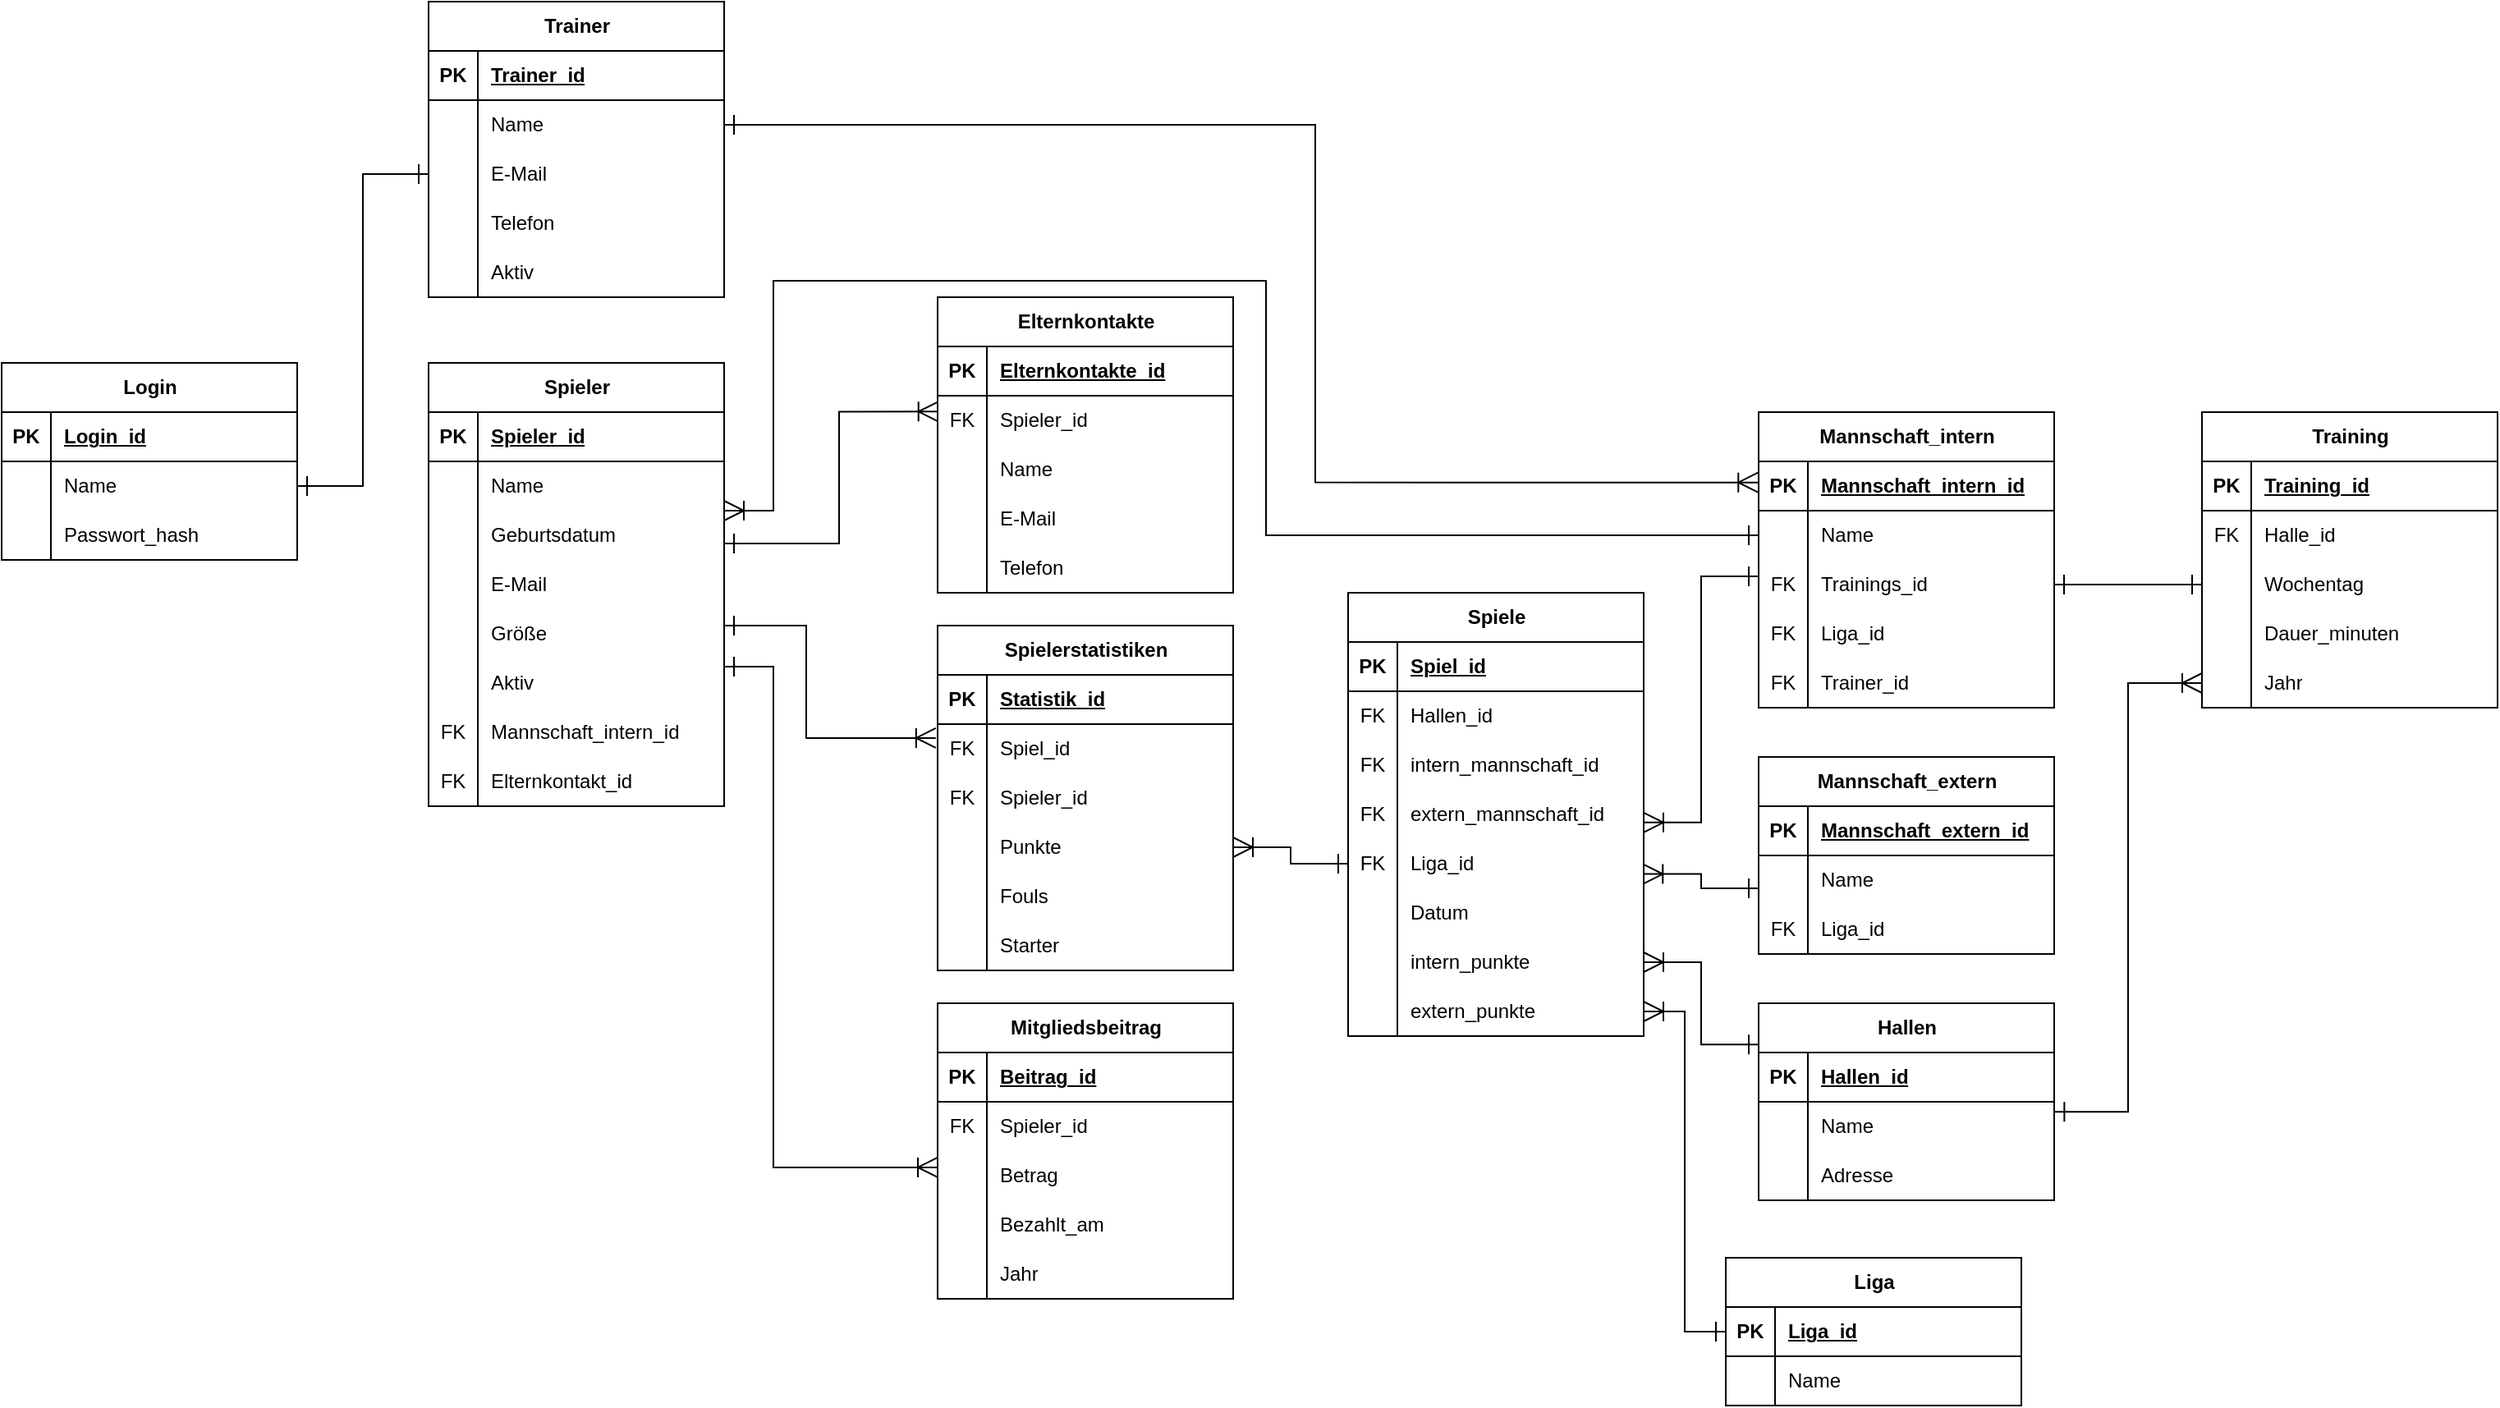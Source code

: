<mxfile version="27.1.4">
  <diagram name="Seite-1" id="qn8ETppG4mF7cSL1odS2">
    <mxGraphModel dx="2446" dy="1585" grid="1" gridSize="10" guides="1" tooltips="1" connect="1" arrows="1" fold="1" page="1" pageScale="1" pageWidth="827" pageHeight="1169" math="0" shadow="0">
      <root>
        <mxCell id="0" />
        <mxCell id="1" parent="0" />
        <mxCell id="XzzFXtGsTpHvoreg85Zb-90" value="" style="fontSize=12;html=1;endArrow=ERoneToMany;rounded=0;startArrow=ERone;startFill=0;movable=0;resizable=0;rotatable=0;deletable=0;editable=0;locked=1;connectable=0;entryX=-0.006;entryY=0.283;entryDx=0;entryDy=0;entryPerimeter=0;strokeWidth=1;endSize=10;startSize=10;edgeStyle=orthogonalEdgeStyle;" edge="1" parent="1" source="baPLmaC8E8X4B_1SOxG2-91" target="XzzFXtGsTpHvoreg85Zb-63">
          <mxGeometry width="100" height="100" relative="1" as="geometry">
            <mxPoint x="-410" y="200" as="sourcePoint" />
            <mxPoint x="-650" y="440" as="targetPoint" />
            <Array as="points">
              <mxPoint x="-370" y="200" />
              <mxPoint x="-370" y="269" />
            </Array>
          </mxGeometry>
        </mxCell>
        <mxCell id="baPLmaC8E8X4B_1SOxG2-12" value="" style="edgeStyle=orthogonalEdgeStyle;fontSize=15;html=1;endArrow=ERoneToMany;rounded=0;endSize=10;startSize=10;startArrow=ERone;startFill=0;targetPerimeterSpacing=10;sourcePerimeterSpacing=10;movable=0;resizable=0;rotatable=0;deletable=0;editable=0;locked=1;connectable=0;entryX=0.002;entryY=0.322;entryDx=0;entryDy=0;entryPerimeter=0;" parent="1" edge="1" target="baPLmaC8E8X4B_1SOxG2-126">
          <mxGeometry width="100" height="100" relative="1" as="geometry">
            <mxPoint x="-420" y="150" as="sourcePoint" />
            <mxPoint x="-320" y="50" as="targetPoint" />
            <Array as="points">
              <mxPoint x="-350" y="150" />
              <mxPoint x="-350" y="70" />
            </Array>
          </mxGeometry>
        </mxCell>
        <mxCell id="baPLmaC8E8X4B_1SOxG2-78" value="Spieler" style="shape=table;startSize=30;container=1;collapsible=1;childLayout=tableLayout;fixedRows=1;rowLines=0;fontStyle=1;align=center;resizeLast=1;html=1;" parent="1" vertex="1">
          <mxGeometry x="-600" y="40" width="180" height="270" as="geometry">
            <mxRectangle x="-600" y="40" width="80" height="30" as="alternateBounds" />
          </mxGeometry>
        </mxCell>
        <mxCell id="baPLmaC8E8X4B_1SOxG2-79" value="" style="shape=tableRow;horizontal=0;startSize=0;swimlaneHead=0;swimlaneBody=0;fillColor=none;collapsible=0;dropTarget=0;points=[[0,0.5],[1,0.5]];portConstraint=eastwest;top=0;left=0;right=0;bottom=1;" parent="baPLmaC8E8X4B_1SOxG2-78" vertex="1">
          <mxGeometry y="30" width="180" height="30" as="geometry" />
        </mxCell>
        <mxCell id="baPLmaC8E8X4B_1SOxG2-80" value="PK" style="shape=partialRectangle;connectable=0;fillColor=none;top=0;left=0;bottom=0;right=0;fontStyle=1;overflow=hidden;whiteSpace=wrap;html=1;" parent="baPLmaC8E8X4B_1SOxG2-79" vertex="1">
          <mxGeometry width="30" height="30" as="geometry">
            <mxRectangle width="30" height="30" as="alternateBounds" />
          </mxGeometry>
        </mxCell>
        <mxCell id="baPLmaC8E8X4B_1SOxG2-81" value="Spieler_id" style="shape=partialRectangle;connectable=0;fillColor=none;top=0;left=0;bottom=0;right=0;align=left;spacingLeft=6;fontStyle=5;overflow=hidden;whiteSpace=wrap;html=1;" parent="baPLmaC8E8X4B_1SOxG2-79" vertex="1">
          <mxGeometry x="30" width="150" height="30" as="geometry">
            <mxRectangle width="150" height="30" as="alternateBounds" />
          </mxGeometry>
        </mxCell>
        <mxCell id="baPLmaC8E8X4B_1SOxG2-82" value="" style="shape=tableRow;horizontal=0;startSize=0;swimlaneHead=0;swimlaneBody=0;fillColor=none;collapsible=0;dropTarget=0;points=[[0,0.5],[1,0.5]];portConstraint=eastwest;top=0;left=0;right=0;bottom=0;" parent="baPLmaC8E8X4B_1SOxG2-78" vertex="1">
          <mxGeometry y="60" width="180" height="30" as="geometry" />
        </mxCell>
        <mxCell id="baPLmaC8E8X4B_1SOxG2-83" value="" style="shape=partialRectangle;connectable=0;fillColor=none;top=0;left=0;bottom=0;right=0;editable=1;overflow=hidden;whiteSpace=wrap;html=1;" parent="baPLmaC8E8X4B_1SOxG2-82" vertex="1">
          <mxGeometry width="30" height="30" as="geometry">
            <mxRectangle width="30" height="30" as="alternateBounds" />
          </mxGeometry>
        </mxCell>
        <mxCell id="baPLmaC8E8X4B_1SOxG2-84" value="Name" style="shape=partialRectangle;connectable=0;fillColor=none;top=0;left=0;bottom=0;right=0;align=left;spacingLeft=6;overflow=hidden;whiteSpace=wrap;html=1;" parent="baPLmaC8E8X4B_1SOxG2-82" vertex="1">
          <mxGeometry x="30" width="150" height="30" as="geometry">
            <mxRectangle width="150" height="30" as="alternateBounds" />
          </mxGeometry>
        </mxCell>
        <mxCell id="baPLmaC8E8X4B_1SOxG2-85" value="" style="shape=tableRow;horizontal=0;startSize=0;swimlaneHead=0;swimlaneBody=0;fillColor=none;collapsible=0;dropTarget=0;points=[[0,0.5],[1,0.5]];portConstraint=eastwest;top=0;left=0;right=0;bottom=0;" parent="baPLmaC8E8X4B_1SOxG2-78" vertex="1">
          <mxGeometry y="90" width="180" height="30" as="geometry" />
        </mxCell>
        <mxCell id="baPLmaC8E8X4B_1SOxG2-86" value="" style="shape=partialRectangle;connectable=0;fillColor=none;top=0;left=0;bottom=0;right=0;editable=1;overflow=hidden;whiteSpace=wrap;html=1;" parent="baPLmaC8E8X4B_1SOxG2-85" vertex="1">
          <mxGeometry width="30" height="30" as="geometry">
            <mxRectangle width="30" height="30" as="alternateBounds" />
          </mxGeometry>
        </mxCell>
        <mxCell id="baPLmaC8E8X4B_1SOxG2-87" value="Geburtsdatum" style="shape=partialRectangle;connectable=0;fillColor=none;top=0;left=0;bottom=0;right=0;align=left;spacingLeft=6;overflow=hidden;whiteSpace=wrap;html=1;" parent="baPLmaC8E8X4B_1SOxG2-85" vertex="1">
          <mxGeometry x="30" width="150" height="30" as="geometry">
            <mxRectangle width="150" height="30" as="alternateBounds" />
          </mxGeometry>
        </mxCell>
        <mxCell id="baPLmaC8E8X4B_1SOxG2-88" value="" style="shape=tableRow;horizontal=0;startSize=0;swimlaneHead=0;swimlaneBody=0;fillColor=none;collapsible=0;dropTarget=0;points=[[0,0.5],[1,0.5]];portConstraint=eastwest;top=0;left=0;right=0;bottom=0;" parent="baPLmaC8E8X4B_1SOxG2-78" vertex="1">
          <mxGeometry y="120" width="180" height="30" as="geometry" />
        </mxCell>
        <mxCell id="baPLmaC8E8X4B_1SOxG2-89" value="" style="shape=partialRectangle;connectable=0;fillColor=none;top=0;left=0;bottom=0;right=0;editable=1;overflow=hidden;whiteSpace=wrap;html=1;" parent="baPLmaC8E8X4B_1SOxG2-88" vertex="1">
          <mxGeometry width="30" height="30" as="geometry">
            <mxRectangle width="30" height="30" as="alternateBounds" />
          </mxGeometry>
        </mxCell>
        <mxCell id="baPLmaC8E8X4B_1SOxG2-90" value="E-Mail" style="shape=partialRectangle;connectable=0;fillColor=none;top=0;left=0;bottom=0;right=0;align=left;spacingLeft=6;overflow=hidden;whiteSpace=wrap;html=1;" parent="baPLmaC8E8X4B_1SOxG2-88" vertex="1">
          <mxGeometry x="30" width="150" height="30" as="geometry">
            <mxRectangle width="150" height="30" as="alternateBounds" />
          </mxGeometry>
        </mxCell>
        <mxCell id="baPLmaC8E8X4B_1SOxG2-91" value="" style="shape=tableRow;horizontal=0;startSize=0;swimlaneHead=0;swimlaneBody=0;fillColor=none;collapsible=0;dropTarget=0;points=[[0,0.5],[1,0.5]];portConstraint=eastwest;top=0;left=0;right=0;bottom=0;" parent="baPLmaC8E8X4B_1SOxG2-78" vertex="1">
          <mxGeometry y="150" width="180" height="30" as="geometry" />
        </mxCell>
        <mxCell id="baPLmaC8E8X4B_1SOxG2-92" value="" style="shape=partialRectangle;connectable=0;fillColor=none;top=0;left=0;bottom=0;right=0;editable=1;overflow=hidden;whiteSpace=wrap;html=1;" parent="baPLmaC8E8X4B_1SOxG2-91" vertex="1">
          <mxGeometry width="30" height="30" as="geometry">
            <mxRectangle width="30" height="30" as="alternateBounds" />
          </mxGeometry>
        </mxCell>
        <mxCell id="baPLmaC8E8X4B_1SOxG2-93" value="Größe" style="shape=partialRectangle;connectable=0;fillColor=none;top=0;left=0;bottom=0;right=0;align=left;spacingLeft=6;overflow=hidden;whiteSpace=wrap;html=1;" parent="baPLmaC8E8X4B_1SOxG2-91" vertex="1">
          <mxGeometry x="30" width="150" height="30" as="geometry">
            <mxRectangle width="150" height="30" as="alternateBounds" />
          </mxGeometry>
        </mxCell>
        <mxCell id="baPLmaC8E8X4B_1SOxG2-110" value="" style="shape=tableRow;horizontal=0;startSize=0;swimlaneHead=0;swimlaneBody=0;fillColor=none;collapsible=0;dropTarget=0;points=[[0,0.5],[1,0.5]];portConstraint=eastwest;top=0;left=0;right=0;bottom=0;" parent="baPLmaC8E8X4B_1SOxG2-78" vertex="1">
          <mxGeometry y="180" width="180" height="30" as="geometry" />
        </mxCell>
        <mxCell id="baPLmaC8E8X4B_1SOxG2-111" value="" style="shape=partialRectangle;connectable=0;fillColor=none;top=0;left=0;bottom=0;right=0;editable=1;overflow=hidden;whiteSpace=wrap;html=1;" parent="baPLmaC8E8X4B_1SOxG2-110" vertex="1">
          <mxGeometry width="30" height="30" as="geometry">
            <mxRectangle width="30" height="30" as="alternateBounds" />
          </mxGeometry>
        </mxCell>
        <mxCell id="baPLmaC8E8X4B_1SOxG2-112" value="Aktiv" style="shape=partialRectangle;connectable=0;fillColor=none;top=0;left=0;bottom=0;right=0;align=left;spacingLeft=6;overflow=hidden;whiteSpace=wrap;html=1;" parent="baPLmaC8E8X4B_1SOxG2-110" vertex="1">
          <mxGeometry x="30" width="150" height="30" as="geometry">
            <mxRectangle width="150" height="30" as="alternateBounds" />
          </mxGeometry>
        </mxCell>
        <mxCell id="baPLmaC8E8X4B_1SOxG2-113" value="" style="shape=tableRow;horizontal=0;startSize=0;swimlaneHead=0;swimlaneBody=0;fillColor=none;collapsible=0;dropTarget=0;points=[[0,0.5],[1,0.5]];portConstraint=eastwest;top=0;left=0;right=0;bottom=0;" parent="baPLmaC8E8X4B_1SOxG2-78" vertex="1">
          <mxGeometry y="210" width="180" height="30" as="geometry" />
        </mxCell>
        <mxCell id="baPLmaC8E8X4B_1SOxG2-114" value="FK" style="shape=partialRectangle;connectable=0;fillColor=none;top=0;left=0;bottom=0;right=0;editable=1;overflow=hidden;whiteSpace=wrap;html=1;" parent="baPLmaC8E8X4B_1SOxG2-113" vertex="1">
          <mxGeometry width="30" height="30" as="geometry">
            <mxRectangle width="30" height="30" as="alternateBounds" />
          </mxGeometry>
        </mxCell>
        <mxCell id="baPLmaC8E8X4B_1SOxG2-115" value="Mannschaft_intern&lt;span style=&quot;background-color: transparent; color: light-dark(rgb(0, 0, 0), rgb(255, 255, 255));&quot;&gt;_id&lt;/span&gt;" style="shape=partialRectangle;connectable=0;fillColor=none;top=0;left=0;bottom=0;right=0;align=left;spacingLeft=6;overflow=hidden;whiteSpace=wrap;html=1;" parent="baPLmaC8E8X4B_1SOxG2-113" vertex="1">
          <mxGeometry x="30" width="150" height="30" as="geometry">
            <mxRectangle width="150" height="30" as="alternateBounds" />
          </mxGeometry>
        </mxCell>
        <mxCell id="baPLmaC8E8X4B_1SOxG2-116" value="" style="shape=tableRow;horizontal=0;startSize=0;swimlaneHead=0;swimlaneBody=0;fillColor=none;collapsible=0;dropTarget=0;points=[[0,0.5],[1,0.5]];portConstraint=eastwest;top=0;left=0;right=0;bottom=0;" parent="baPLmaC8E8X4B_1SOxG2-78" vertex="1">
          <mxGeometry y="240" width="180" height="30" as="geometry" />
        </mxCell>
        <mxCell id="baPLmaC8E8X4B_1SOxG2-117" value="FK" style="shape=partialRectangle;connectable=0;fillColor=none;top=0;left=0;bottom=0;right=0;editable=1;overflow=hidden;whiteSpace=wrap;html=1;" parent="baPLmaC8E8X4B_1SOxG2-116" vertex="1">
          <mxGeometry width="30" height="30" as="geometry">
            <mxRectangle width="30" height="30" as="alternateBounds" />
          </mxGeometry>
        </mxCell>
        <mxCell id="baPLmaC8E8X4B_1SOxG2-118" value="Elternkontakt_id" style="shape=partialRectangle;connectable=0;fillColor=none;top=0;left=0;bottom=0;right=0;align=left;spacingLeft=6;overflow=hidden;whiteSpace=wrap;html=1;" parent="baPLmaC8E8X4B_1SOxG2-116" vertex="1">
          <mxGeometry x="30" width="150" height="30" as="geometry">
            <mxRectangle width="150" height="30" as="alternateBounds" />
          </mxGeometry>
        </mxCell>
        <mxCell id="baPLmaC8E8X4B_1SOxG2-122" value="Elternkontakte" style="shape=table;startSize=30;container=1;collapsible=1;childLayout=tableLayout;fixedRows=1;rowLines=0;fontStyle=1;align=center;resizeLast=1;html=1;" parent="1" vertex="1">
          <mxGeometry x="-290" width="180" height="180" as="geometry">
            <mxRectangle x="-600" y="40" width="80" height="30" as="alternateBounds" />
          </mxGeometry>
        </mxCell>
        <mxCell id="baPLmaC8E8X4B_1SOxG2-123" value="" style="shape=tableRow;horizontal=0;startSize=0;swimlaneHead=0;swimlaneBody=0;fillColor=none;collapsible=0;dropTarget=0;points=[[0,0.5],[1,0.5]];portConstraint=eastwest;top=0;left=0;right=0;bottom=1;" parent="baPLmaC8E8X4B_1SOxG2-122" vertex="1">
          <mxGeometry y="30" width="180" height="30" as="geometry" />
        </mxCell>
        <mxCell id="baPLmaC8E8X4B_1SOxG2-124" value="PK" style="shape=partialRectangle;connectable=0;fillColor=none;top=0;left=0;bottom=0;right=0;fontStyle=1;overflow=hidden;whiteSpace=wrap;html=1;" parent="baPLmaC8E8X4B_1SOxG2-123" vertex="1">
          <mxGeometry width="30" height="30" as="geometry">
            <mxRectangle width="30" height="30" as="alternateBounds" />
          </mxGeometry>
        </mxCell>
        <mxCell id="baPLmaC8E8X4B_1SOxG2-125" value="Elternkontakte_id" style="shape=partialRectangle;connectable=0;fillColor=none;top=0;left=0;bottom=0;right=0;align=left;spacingLeft=6;fontStyle=5;overflow=hidden;whiteSpace=wrap;html=1;" parent="baPLmaC8E8X4B_1SOxG2-123" vertex="1">
          <mxGeometry x="30" width="150" height="30" as="geometry">
            <mxRectangle width="150" height="30" as="alternateBounds" />
          </mxGeometry>
        </mxCell>
        <mxCell id="baPLmaC8E8X4B_1SOxG2-126" value="" style="shape=tableRow;horizontal=0;startSize=0;swimlaneHead=0;swimlaneBody=0;fillColor=none;collapsible=0;dropTarget=0;points=[[0,0.5],[1,0.5]];portConstraint=eastwest;top=0;left=0;right=0;bottom=0;" parent="baPLmaC8E8X4B_1SOxG2-122" vertex="1">
          <mxGeometry y="60" width="180" height="30" as="geometry" />
        </mxCell>
        <mxCell id="baPLmaC8E8X4B_1SOxG2-127" value="FK" style="shape=partialRectangle;connectable=0;fillColor=none;top=0;left=0;bottom=0;right=0;editable=1;overflow=hidden;whiteSpace=wrap;html=1;" parent="baPLmaC8E8X4B_1SOxG2-126" vertex="1">
          <mxGeometry width="30" height="30" as="geometry">
            <mxRectangle width="30" height="30" as="alternateBounds" />
          </mxGeometry>
        </mxCell>
        <mxCell id="baPLmaC8E8X4B_1SOxG2-128" value="Spieler_id" style="shape=partialRectangle;connectable=0;fillColor=none;top=0;left=0;bottom=0;right=0;align=left;spacingLeft=6;overflow=hidden;whiteSpace=wrap;html=1;" parent="baPLmaC8E8X4B_1SOxG2-126" vertex="1">
          <mxGeometry x="30" width="150" height="30" as="geometry">
            <mxRectangle width="150" height="30" as="alternateBounds" />
          </mxGeometry>
        </mxCell>
        <mxCell id="baPLmaC8E8X4B_1SOxG2-129" value="" style="shape=tableRow;horizontal=0;startSize=0;swimlaneHead=0;swimlaneBody=0;fillColor=none;collapsible=0;dropTarget=0;points=[[0,0.5],[1,0.5]];portConstraint=eastwest;top=0;left=0;right=0;bottom=0;" parent="baPLmaC8E8X4B_1SOxG2-122" vertex="1">
          <mxGeometry y="90" width="180" height="30" as="geometry" />
        </mxCell>
        <mxCell id="baPLmaC8E8X4B_1SOxG2-130" value="" style="shape=partialRectangle;connectable=0;fillColor=none;top=0;left=0;bottom=0;right=0;editable=1;overflow=hidden;whiteSpace=wrap;html=1;" parent="baPLmaC8E8X4B_1SOxG2-129" vertex="1">
          <mxGeometry width="30" height="30" as="geometry">
            <mxRectangle width="30" height="30" as="alternateBounds" />
          </mxGeometry>
        </mxCell>
        <mxCell id="baPLmaC8E8X4B_1SOxG2-131" value="Name" style="shape=partialRectangle;connectable=0;fillColor=none;top=0;left=0;bottom=0;right=0;align=left;spacingLeft=6;overflow=hidden;whiteSpace=wrap;html=1;" parent="baPLmaC8E8X4B_1SOxG2-129" vertex="1">
          <mxGeometry x="30" width="150" height="30" as="geometry">
            <mxRectangle width="150" height="30" as="alternateBounds" />
          </mxGeometry>
        </mxCell>
        <mxCell id="baPLmaC8E8X4B_1SOxG2-132" value="" style="shape=tableRow;horizontal=0;startSize=0;swimlaneHead=0;swimlaneBody=0;fillColor=none;collapsible=0;dropTarget=0;points=[[0,0.5],[1,0.5]];portConstraint=eastwest;top=0;left=0;right=0;bottom=0;" parent="baPLmaC8E8X4B_1SOxG2-122" vertex="1">
          <mxGeometry y="120" width="180" height="30" as="geometry" />
        </mxCell>
        <mxCell id="baPLmaC8E8X4B_1SOxG2-133" value="" style="shape=partialRectangle;connectable=0;fillColor=none;top=0;left=0;bottom=0;right=0;editable=1;overflow=hidden;whiteSpace=wrap;html=1;" parent="baPLmaC8E8X4B_1SOxG2-132" vertex="1">
          <mxGeometry width="30" height="30" as="geometry">
            <mxRectangle width="30" height="30" as="alternateBounds" />
          </mxGeometry>
        </mxCell>
        <mxCell id="baPLmaC8E8X4B_1SOxG2-134" value="E-Mail" style="shape=partialRectangle;connectable=0;fillColor=none;top=0;left=0;bottom=0;right=0;align=left;spacingLeft=6;overflow=hidden;whiteSpace=wrap;html=1;" parent="baPLmaC8E8X4B_1SOxG2-132" vertex="1">
          <mxGeometry x="30" width="150" height="30" as="geometry">
            <mxRectangle width="150" height="30" as="alternateBounds" />
          </mxGeometry>
        </mxCell>
        <mxCell id="baPLmaC8E8X4B_1SOxG2-135" value="" style="shape=tableRow;horizontal=0;startSize=0;swimlaneHead=0;swimlaneBody=0;fillColor=none;collapsible=0;dropTarget=0;points=[[0,0.5],[1,0.5]];portConstraint=eastwest;top=0;left=0;right=0;bottom=0;" parent="baPLmaC8E8X4B_1SOxG2-122" vertex="1">
          <mxGeometry y="150" width="180" height="30" as="geometry" />
        </mxCell>
        <mxCell id="baPLmaC8E8X4B_1SOxG2-136" value="" style="shape=partialRectangle;connectable=0;fillColor=none;top=0;left=0;bottom=0;right=0;editable=1;overflow=hidden;whiteSpace=wrap;html=1;" parent="baPLmaC8E8X4B_1SOxG2-135" vertex="1">
          <mxGeometry width="30" height="30" as="geometry">
            <mxRectangle width="30" height="30" as="alternateBounds" />
          </mxGeometry>
        </mxCell>
        <mxCell id="baPLmaC8E8X4B_1SOxG2-137" value="Telefon" style="shape=partialRectangle;connectable=0;fillColor=none;top=0;left=0;bottom=0;right=0;align=left;spacingLeft=6;overflow=hidden;whiteSpace=wrap;html=1;" parent="baPLmaC8E8X4B_1SOxG2-135" vertex="1">
          <mxGeometry x="30" width="150" height="30" as="geometry">
            <mxRectangle width="150" height="30" as="alternateBounds" />
          </mxGeometry>
        </mxCell>
        <mxCell id="XzzFXtGsTpHvoreg85Zb-1" value="Login" style="shape=table;startSize=30;container=1;collapsible=1;childLayout=tableLayout;fixedRows=1;rowLines=0;fontStyle=1;align=center;resizeLast=1;html=1;" vertex="1" parent="1">
          <mxGeometry x="-860" y="40" width="180" height="120" as="geometry">
            <mxRectangle x="-600" y="40" width="80" height="30" as="alternateBounds" />
          </mxGeometry>
        </mxCell>
        <mxCell id="XzzFXtGsTpHvoreg85Zb-2" value="" style="shape=tableRow;horizontal=0;startSize=0;swimlaneHead=0;swimlaneBody=0;fillColor=none;collapsible=0;dropTarget=0;points=[[0,0.5],[1,0.5]];portConstraint=eastwest;top=0;left=0;right=0;bottom=1;" vertex="1" parent="XzzFXtGsTpHvoreg85Zb-1">
          <mxGeometry y="30" width="180" height="30" as="geometry" />
        </mxCell>
        <mxCell id="XzzFXtGsTpHvoreg85Zb-3" value="PK" style="shape=partialRectangle;connectable=0;fillColor=none;top=0;left=0;bottom=0;right=0;fontStyle=1;overflow=hidden;whiteSpace=wrap;html=1;" vertex="1" parent="XzzFXtGsTpHvoreg85Zb-2">
          <mxGeometry width="30" height="30" as="geometry">
            <mxRectangle width="30" height="30" as="alternateBounds" />
          </mxGeometry>
        </mxCell>
        <mxCell id="XzzFXtGsTpHvoreg85Zb-4" value="Login_id" style="shape=partialRectangle;connectable=0;fillColor=none;top=0;left=0;bottom=0;right=0;align=left;spacingLeft=6;fontStyle=5;overflow=hidden;whiteSpace=wrap;html=1;" vertex="1" parent="XzzFXtGsTpHvoreg85Zb-2">
          <mxGeometry x="30" width="150" height="30" as="geometry">
            <mxRectangle width="150" height="30" as="alternateBounds" />
          </mxGeometry>
        </mxCell>
        <mxCell id="XzzFXtGsTpHvoreg85Zb-5" value="" style="shape=tableRow;horizontal=0;startSize=0;swimlaneHead=0;swimlaneBody=0;fillColor=none;collapsible=0;dropTarget=0;points=[[0,0.5],[1,0.5]];portConstraint=eastwest;top=0;left=0;right=0;bottom=0;" vertex="1" parent="XzzFXtGsTpHvoreg85Zb-1">
          <mxGeometry y="60" width="180" height="30" as="geometry" />
        </mxCell>
        <mxCell id="XzzFXtGsTpHvoreg85Zb-6" value="" style="shape=partialRectangle;connectable=0;fillColor=none;top=0;left=0;bottom=0;right=0;editable=1;overflow=hidden;whiteSpace=wrap;html=1;" vertex="1" parent="XzzFXtGsTpHvoreg85Zb-5">
          <mxGeometry width="30" height="30" as="geometry">
            <mxRectangle width="30" height="30" as="alternateBounds" />
          </mxGeometry>
        </mxCell>
        <mxCell id="XzzFXtGsTpHvoreg85Zb-7" value="Name" style="shape=partialRectangle;connectable=0;fillColor=none;top=0;left=0;bottom=0;right=0;align=left;spacingLeft=6;overflow=hidden;whiteSpace=wrap;html=1;" vertex="1" parent="XzzFXtGsTpHvoreg85Zb-5">
          <mxGeometry x="30" width="150" height="30" as="geometry">
            <mxRectangle width="150" height="30" as="alternateBounds" />
          </mxGeometry>
        </mxCell>
        <mxCell id="XzzFXtGsTpHvoreg85Zb-8" value="" style="shape=tableRow;horizontal=0;startSize=0;swimlaneHead=0;swimlaneBody=0;fillColor=none;collapsible=0;dropTarget=0;points=[[0,0.5],[1,0.5]];portConstraint=eastwest;top=0;left=0;right=0;bottom=0;" vertex="1" parent="XzzFXtGsTpHvoreg85Zb-1">
          <mxGeometry y="90" width="180" height="30" as="geometry" />
        </mxCell>
        <mxCell id="XzzFXtGsTpHvoreg85Zb-9" value="" style="shape=partialRectangle;connectable=0;fillColor=none;top=0;left=0;bottom=0;right=0;editable=1;overflow=hidden;whiteSpace=wrap;html=1;" vertex="1" parent="XzzFXtGsTpHvoreg85Zb-8">
          <mxGeometry width="30" height="30" as="geometry">
            <mxRectangle width="30" height="30" as="alternateBounds" />
          </mxGeometry>
        </mxCell>
        <mxCell id="XzzFXtGsTpHvoreg85Zb-10" value="Passwort_hash" style="shape=partialRectangle;connectable=0;fillColor=none;top=0;left=0;bottom=0;right=0;align=left;spacingLeft=6;overflow=hidden;whiteSpace=wrap;html=1;" vertex="1" parent="XzzFXtGsTpHvoreg85Zb-8">
          <mxGeometry x="30" width="150" height="30" as="geometry">
            <mxRectangle width="150" height="30" as="alternateBounds" />
          </mxGeometry>
        </mxCell>
        <mxCell id="XzzFXtGsTpHvoreg85Zb-27" value="Mitgliedsbeitrag" style="shape=table;startSize=30;container=1;collapsible=1;childLayout=tableLayout;fixedRows=1;rowLines=0;fontStyle=1;align=center;resizeLast=1;html=1;" vertex="1" parent="1">
          <mxGeometry x="-290" y="430" width="180" height="180" as="geometry">
            <mxRectangle x="-600" y="40" width="80" height="30" as="alternateBounds" />
          </mxGeometry>
        </mxCell>
        <mxCell id="XzzFXtGsTpHvoreg85Zb-28" value="" style="shape=tableRow;horizontal=0;startSize=0;swimlaneHead=0;swimlaneBody=0;fillColor=none;collapsible=0;dropTarget=0;points=[[0,0.5],[1,0.5]];portConstraint=eastwest;top=0;left=0;right=0;bottom=1;" vertex="1" parent="XzzFXtGsTpHvoreg85Zb-27">
          <mxGeometry y="30" width="180" height="30" as="geometry" />
        </mxCell>
        <mxCell id="XzzFXtGsTpHvoreg85Zb-29" value="PK" style="shape=partialRectangle;connectable=0;fillColor=none;top=0;left=0;bottom=0;right=0;fontStyle=1;overflow=hidden;whiteSpace=wrap;html=1;" vertex="1" parent="XzzFXtGsTpHvoreg85Zb-28">
          <mxGeometry width="30" height="30" as="geometry">
            <mxRectangle width="30" height="30" as="alternateBounds" />
          </mxGeometry>
        </mxCell>
        <mxCell id="XzzFXtGsTpHvoreg85Zb-30" value="Beitrag_id" style="shape=partialRectangle;connectable=0;fillColor=none;top=0;left=0;bottom=0;right=0;align=left;spacingLeft=6;fontStyle=5;overflow=hidden;whiteSpace=wrap;html=1;" vertex="1" parent="XzzFXtGsTpHvoreg85Zb-28">
          <mxGeometry x="30" width="150" height="30" as="geometry">
            <mxRectangle width="150" height="30" as="alternateBounds" />
          </mxGeometry>
        </mxCell>
        <mxCell id="XzzFXtGsTpHvoreg85Zb-31" value="" style="shape=tableRow;horizontal=0;startSize=0;swimlaneHead=0;swimlaneBody=0;fillColor=none;collapsible=0;dropTarget=0;points=[[0,0.5],[1,0.5]];portConstraint=eastwest;top=0;left=0;right=0;bottom=0;" vertex="1" parent="XzzFXtGsTpHvoreg85Zb-27">
          <mxGeometry y="60" width="180" height="30" as="geometry" />
        </mxCell>
        <mxCell id="XzzFXtGsTpHvoreg85Zb-32" value="FK" style="shape=partialRectangle;connectable=0;fillColor=none;top=0;left=0;bottom=0;right=0;editable=1;overflow=hidden;whiteSpace=wrap;html=1;" vertex="1" parent="XzzFXtGsTpHvoreg85Zb-31">
          <mxGeometry width="30" height="30" as="geometry">
            <mxRectangle width="30" height="30" as="alternateBounds" />
          </mxGeometry>
        </mxCell>
        <mxCell id="XzzFXtGsTpHvoreg85Zb-33" value="Spieler_id" style="shape=partialRectangle;connectable=0;fillColor=none;top=0;left=0;bottom=0;right=0;align=left;spacingLeft=6;overflow=hidden;whiteSpace=wrap;html=1;" vertex="1" parent="XzzFXtGsTpHvoreg85Zb-31">
          <mxGeometry x="30" width="150" height="30" as="geometry">
            <mxRectangle width="150" height="30" as="alternateBounds" />
          </mxGeometry>
        </mxCell>
        <mxCell id="XzzFXtGsTpHvoreg85Zb-34" value="" style="shape=tableRow;horizontal=0;startSize=0;swimlaneHead=0;swimlaneBody=0;fillColor=none;collapsible=0;dropTarget=0;points=[[0,0.5],[1,0.5]];portConstraint=eastwest;top=0;left=0;right=0;bottom=0;" vertex="1" parent="XzzFXtGsTpHvoreg85Zb-27">
          <mxGeometry y="90" width="180" height="30" as="geometry" />
        </mxCell>
        <mxCell id="XzzFXtGsTpHvoreg85Zb-35" value="" style="shape=partialRectangle;connectable=0;fillColor=none;top=0;left=0;bottom=0;right=0;editable=1;overflow=hidden;whiteSpace=wrap;html=1;" vertex="1" parent="XzzFXtGsTpHvoreg85Zb-34">
          <mxGeometry width="30" height="30" as="geometry">
            <mxRectangle width="30" height="30" as="alternateBounds" />
          </mxGeometry>
        </mxCell>
        <mxCell id="XzzFXtGsTpHvoreg85Zb-36" value="Betrag" style="shape=partialRectangle;connectable=0;fillColor=none;top=0;left=0;bottom=0;right=0;align=left;spacingLeft=6;overflow=hidden;whiteSpace=wrap;html=1;" vertex="1" parent="XzzFXtGsTpHvoreg85Zb-34">
          <mxGeometry x="30" width="150" height="30" as="geometry">
            <mxRectangle width="150" height="30" as="alternateBounds" />
          </mxGeometry>
        </mxCell>
        <mxCell id="XzzFXtGsTpHvoreg85Zb-37" value="" style="shape=tableRow;horizontal=0;startSize=0;swimlaneHead=0;swimlaneBody=0;fillColor=none;collapsible=0;dropTarget=0;points=[[0,0.5],[1,0.5]];portConstraint=eastwest;top=0;left=0;right=0;bottom=0;" vertex="1" parent="XzzFXtGsTpHvoreg85Zb-27">
          <mxGeometry y="120" width="180" height="30" as="geometry" />
        </mxCell>
        <mxCell id="XzzFXtGsTpHvoreg85Zb-38" value="" style="shape=partialRectangle;connectable=0;fillColor=none;top=0;left=0;bottom=0;right=0;editable=1;overflow=hidden;whiteSpace=wrap;html=1;" vertex="1" parent="XzzFXtGsTpHvoreg85Zb-37">
          <mxGeometry width="30" height="30" as="geometry">
            <mxRectangle width="30" height="30" as="alternateBounds" />
          </mxGeometry>
        </mxCell>
        <mxCell id="XzzFXtGsTpHvoreg85Zb-39" value="Bezahlt_am" style="shape=partialRectangle;connectable=0;fillColor=none;top=0;left=0;bottom=0;right=0;align=left;spacingLeft=6;overflow=hidden;whiteSpace=wrap;html=1;" vertex="1" parent="XzzFXtGsTpHvoreg85Zb-37">
          <mxGeometry x="30" width="150" height="30" as="geometry">
            <mxRectangle width="150" height="30" as="alternateBounds" />
          </mxGeometry>
        </mxCell>
        <mxCell id="XzzFXtGsTpHvoreg85Zb-40" value="" style="shape=tableRow;horizontal=0;startSize=0;swimlaneHead=0;swimlaneBody=0;fillColor=none;collapsible=0;dropTarget=0;points=[[0,0.5],[1,0.5]];portConstraint=eastwest;top=0;left=0;right=0;bottom=0;" vertex="1" parent="XzzFXtGsTpHvoreg85Zb-27">
          <mxGeometry y="150" width="180" height="30" as="geometry" />
        </mxCell>
        <mxCell id="XzzFXtGsTpHvoreg85Zb-41" value="" style="shape=partialRectangle;connectable=0;fillColor=none;top=0;left=0;bottom=0;right=0;editable=1;overflow=hidden;whiteSpace=wrap;html=1;" vertex="1" parent="XzzFXtGsTpHvoreg85Zb-40">
          <mxGeometry width="30" height="30" as="geometry">
            <mxRectangle width="30" height="30" as="alternateBounds" />
          </mxGeometry>
        </mxCell>
        <mxCell id="XzzFXtGsTpHvoreg85Zb-42" value="Jahr" style="shape=partialRectangle;connectable=0;fillColor=none;top=0;left=0;bottom=0;right=0;align=left;spacingLeft=6;overflow=hidden;whiteSpace=wrap;html=1;" vertex="1" parent="XzzFXtGsTpHvoreg85Zb-40">
          <mxGeometry x="30" width="150" height="30" as="geometry">
            <mxRectangle width="150" height="30" as="alternateBounds" />
          </mxGeometry>
        </mxCell>
        <mxCell id="XzzFXtGsTpHvoreg85Zb-44" value="" style="fontSize=15;html=1;endArrow=ERoneToMany;rounded=0;endSize=10;startSize=10;startArrow=ERone;startFill=0;targetPerimeterSpacing=10;sourcePerimeterSpacing=10;entryX=0;entryY=0.333;entryDx=0;entryDy=0;entryPerimeter=0;movable=0;resizable=0;rotatable=0;deletable=0;editable=0;locked=1;connectable=0;edgeStyle=orthogonalEdgeStyle;" edge="1" parent="1" target="XzzFXtGsTpHvoreg85Zb-34">
          <mxGeometry width="100" height="100" relative="1" as="geometry">
            <mxPoint x="-420" y="225" as="sourcePoint" />
            <mxPoint x="-340" y="230" as="targetPoint" />
            <Array as="points">
              <mxPoint x="-390" y="225" />
              <mxPoint x="-390" y="530" />
            </Array>
          </mxGeometry>
        </mxCell>
        <mxCell id="XzzFXtGsTpHvoreg85Zb-59" value="Spielerstatistiken" style="shape=table;startSize=30;container=1;collapsible=1;childLayout=tableLayout;fixedRows=1;rowLines=0;fontStyle=1;align=center;resizeLast=1;html=1;" vertex="1" parent="1">
          <mxGeometry x="-290" y="200" width="180" height="210" as="geometry">
            <mxRectangle x="-600" y="40" width="80" height="30" as="alternateBounds" />
          </mxGeometry>
        </mxCell>
        <mxCell id="XzzFXtGsTpHvoreg85Zb-60" value="" style="shape=tableRow;horizontal=0;startSize=0;swimlaneHead=0;swimlaneBody=0;fillColor=none;collapsible=0;dropTarget=0;points=[[0,0.5],[1,0.5]];portConstraint=eastwest;top=0;left=0;right=0;bottom=1;" vertex="1" parent="XzzFXtGsTpHvoreg85Zb-59">
          <mxGeometry y="30" width="180" height="30" as="geometry" />
        </mxCell>
        <mxCell id="XzzFXtGsTpHvoreg85Zb-61" value="PK" style="shape=partialRectangle;connectable=0;fillColor=none;top=0;left=0;bottom=0;right=0;fontStyle=1;overflow=hidden;whiteSpace=wrap;html=1;" vertex="1" parent="XzzFXtGsTpHvoreg85Zb-60">
          <mxGeometry width="30" height="30" as="geometry">
            <mxRectangle width="30" height="30" as="alternateBounds" />
          </mxGeometry>
        </mxCell>
        <mxCell id="XzzFXtGsTpHvoreg85Zb-62" value="Statistik_id" style="shape=partialRectangle;connectable=0;fillColor=none;top=0;left=0;bottom=0;right=0;align=left;spacingLeft=6;fontStyle=5;overflow=hidden;whiteSpace=wrap;html=1;" vertex="1" parent="XzzFXtGsTpHvoreg85Zb-60">
          <mxGeometry x="30" width="150" height="30" as="geometry">
            <mxRectangle width="150" height="30" as="alternateBounds" />
          </mxGeometry>
        </mxCell>
        <mxCell id="XzzFXtGsTpHvoreg85Zb-63" value="" style="shape=tableRow;horizontal=0;startSize=0;swimlaneHead=0;swimlaneBody=0;fillColor=none;collapsible=0;dropTarget=0;points=[[0,0.5],[1,0.5]];portConstraint=eastwest;top=0;left=0;right=0;bottom=0;" vertex="1" parent="XzzFXtGsTpHvoreg85Zb-59">
          <mxGeometry y="60" width="180" height="30" as="geometry" />
        </mxCell>
        <mxCell id="XzzFXtGsTpHvoreg85Zb-64" value="FK" style="shape=partialRectangle;connectable=0;fillColor=none;top=0;left=0;bottom=0;right=0;editable=1;overflow=hidden;whiteSpace=wrap;html=1;" vertex="1" parent="XzzFXtGsTpHvoreg85Zb-63">
          <mxGeometry width="30" height="30" as="geometry">
            <mxRectangle width="30" height="30" as="alternateBounds" />
          </mxGeometry>
        </mxCell>
        <mxCell id="XzzFXtGsTpHvoreg85Zb-65" value="Spiel_id" style="shape=partialRectangle;connectable=0;fillColor=none;top=0;left=0;bottom=0;right=0;align=left;spacingLeft=6;overflow=hidden;whiteSpace=wrap;html=1;" vertex="1" parent="XzzFXtGsTpHvoreg85Zb-63">
          <mxGeometry x="30" width="150" height="30" as="geometry">
            <mxRectangle width="150" height="30" as="alternateBounds" />
          </mxGeometry>
        </mxCell>
        <mxCell id="XzzFXtGsTpHvoreg85Zb-77" value="" style="shape=tableRow;horizontal=0;startSize=0;swimlaneHead=0;swimlaneBody=0;fillColor=none;collapsible=0;dropTarget=0;points=[[0,0.5],[1,0.5]];portConstraint=eastwest;top=0;left=0;right=0;bottom=0;" vertex="1" parent="XzzFXtGsTpHvoreg85Zb-59">
          <mxGeometry y="90" width="180" height="30" as="geometry" />
        </mxCell>
        <mxCell id="XzzFXtGsTpHvoreg85Zb-78" value="FK" style="shape=partialRectangle;connectable=0;fillColor=none;top=0;left=0;bottom=0;right=0;editable=1;overflow=hidden;whiteSpace=wrap;html=1;" vertex="1" parent="XzzFXtGsTpHvoreg85Zb-77">
          <mxGeometry width="30" height="30" as="geometry">
            <mxRectangle width="30" height="30" as="alternateBounds" />
          </mxGeometry>
        </mxCell>
        <mxCell id="XzzFXtGsTpHvoreg85Zb-79" value="Spieler_id" style="shape=partialRectangle;connectable=0;fillColor=none;top=0;left=0;bottom=0;right=0;align=left;spacingLeft=6;overflow=hidden;whiteSpace=wrap;html=1;" vertex="1" parent="XzzFXtGsTpHvoreg85Zb-77">
          <mxGeometry x="30" width="150" height="30" as="geometry">
            <mxRectangle width="150" height="30" as="alternateBounds" />
          </mxGeometry>
        </mxCell>
        <mxCell id="XzzFXtGsTpHvoreg85Zb-80" value="" style="shape=tableRow;horizontal=0;startSize=0;swimlaneHead=0;swimlaneBody=0;fillColor=none;collapsible=0;dropTarget=0;points=[[0,0.5],[1,0.5]];portConstraint=eastwest;top=0;left=0;right=0;bottom=0;" vertex="1" parent="XzzFXtGsTpHvoreg85Zb-59">
          <mxGeometry y="120" width="180" height="30" as="geometry" />
        </mxCell>
        <mxCell id="XzzFXtGsTpHvoreg85Zb-81" value="" style="shape=partialRectangle;connectable=0;fillColor=none;top=0;left=0;bottom=0;right=0;editable=1;overflow=hidden;whiteSpace=wrap;html=1;" vertex="1" parent="XzzFXtGsTpHvoreg85Zb-80">
          <mxGeometry width="30" height="30" as="geometry">
            <mxRectangle width="30" height="30" as="alternateBounds" />
          </mxGeometry>
        </mxCell>
        <mxCell id="XzzFXtGsTpHvoreg85Zb-82" value="Punkte" style="shape=partialRectangle;connectable=0;fillColor=none;top=0;left=0;bottom=0;right=0;align=left;spacingLeft=6;overflow=hidden;whiteSpace=wrap;html=1;" vertex="1" parent="XzzFXtGsTpHvoreg85Zb-80">
          <mxGeometry x="30" width="150" height="30" as="geometry">
            <mxRectangle width="150" height="30" as="alternateBounds" />
          </mxGeometry>
        </mxCell>
        <mxCell id="XzzFXtGsTpHvoreg85Zb-83" value="" style="shape=tableRow;horizontal=0;startSize=0;swimlaneHead=0;swimlaneBody=0;fillColor=none;collapsible=0;dropTarget=0;points=[[0,0.5],[1,0.5]];portConstraint=eastwest;top=0;left=0;right=0;bottom=0;" vertex="1" parent="XzzFXtGsTpHvoreg85Zb-59">
          <mxGeometry y="150" width="180" height="30" as="geometry" />
        </mxCell>
        <mxCell id="XzzFXtGsTpHvoreg85Zb-84" value="" style="shape=partialRectangle;connectable=0;fillColor=none;top=0;left=0;bottom=0;right=0;editable=1;overflow=hidden;whiteSpace=wrap;html=1;" vertex="1" parent="XzzFXtGsTpHvoreg85Zb-83">
          <mxGeometry width="30" height="30" as="geometry">
            <mxRectangle width="30" height="30" as="alternateBounds" />
          </mxGeometry>
        </mxCell>
        <mxCell id="XzzFXtGsTpHvoreg85Zb-85" value="Fouls" style="shape=partialRectangle;connectable=0;fillColor=none;top=0;left=0;bottom=0;right=0;align=left;spacingLeft=6;overflow=hidden;whiteSpace=wrap;html=1;" vertex="1" parent="XzzFXtGsTpHvoreg85Zb-83">
          <mxGeometry x="30" width="150" height="30" as="geometry">
            <mxRectangle width="150" height="30" as="alternateBounds" />
          </mxGeometry>
        </mxCell>
        <mxCell id="XzzFXtGsTpHvoreg85Zb-86" value="" style="shape=tableRow;horizontal=0;startSize=0;swimlaneHead=0;swimlaneBody=0;fillColor=none;collapsible=0;dropTarget=0;points=[[0,0.5],[1,0.5]];portConstraint=eastwest;top=0;left=0;right=0;bottom=0;" vertex="1" parent="XzzFXtGsTpHvoreg85Zb-59">
          <mxGeometry y="180" width="180" height="30" as="geometry" />
        </mxCell>
        <mxCell id="XzzFXtGsTpHvoreg85Zb-87" value="" style="shape=partialRectangle;connectable=0;fillColor=none;top=0;left=0;bottom=0;right=0;editable=1;overflow=hidden;whiteSpace=wrap;html=1;" vertex="1" parent="XzzFXtGsTpHvoreg85Zb-86">
          <mxGeometry width="30" height="30" as="geometry">
            <mxRectangle width="30" height="30" as="alternateBounds" />
          </mxGeometry>
        </mxCell>
        <mxCell id="XzzFXtGsTpHvoreg85Zb-88" value="Starter" style="shape=partialRectangle;connectable=0;fillColor=none;top=0;left=0;bottom=0;right=0;align=left;spacingLeft=6;overflow=hidden;whiteSpace=wrap;html=1;" vertex="1" parent="XzzFXtGsTpHvoreg85Zb-86">
          <mxGeometry x="30" width="150" height="30" as="geometry">
            <mxRectangle width="150" height="30" as="alternateBounds" />
          </mxGeometry>
        </mxCell>
        <mxCell id="XzzFXtGsTpHvoreg85Zb-95" value="Spiele" style="shape=table;startSize=30;container=1;collapsible=1;childLayout=tableLayout;fixedRows=1;rowLines=0;fontStyle=1;align=center;resizeLast=1;html=1;" vertex="1" parent="1">
          <mxGeometry x="-40" y="180" width="180" height="270" as="geometry">
            <mxRectangle x="-600" y="40" width="80" height="30" as="alternateBounds" />
          </mxGeometry>
        </mxCell>
        <mxCell id="XzzFXtGsTpHvoreg85Zb-96" value="" style="shape=tableRow;horizontal=0;startSize=0;swimlaneHead=0;swimlaneBody=0;fillColor=none;collapsible=0;dropTarget=0;points=[[0,0.5],[1,0.5]];portConstraint=eastwest;top=0;left=0;right=0;bottom=1;" vertex="1" parent="XzzFXtGsTpHvoreg85Zb-95">
          <mxGeometry y="30" width="180" height="30" as="geometry" />
        </mxCell>
        <mxCell id="XzzFXtGsTpHvoreg85Zb-97" value="PK" style="shape=partialRectangle;connectable=0;fillColor=none;top=0;left=0;bottom=0;right=0;fontStyle=1;overflow=hidden;whiteSpace=wrap;html=1;" vertex="1" parent="XzzFXtGsTpHvoreg85Zb-96">
          <mxGeometry width="30" height="30" as="geometry">
            <mxRectangle width="30" height="30" as="alternateBounds" />
          </mxGeometry>
        </mxCell>
        <mxCell id="XzzFXtGsTpHvoreg85Zb-98" value="Spiel_id" style="shape=partialRectangle;connectable=0;fillColor=none;top=0;left=0;bottom=0;right=0;align=left;spacingLeft=6;fontStyle=5;overflow=hidden;whiteSpace=wrap;html=1;" vertex="1" parent="XzzFXtGsTpHvoreg85Zb-96">
          <mxGeometry x="30" width="150" height="30" as="geometry">
            <mxRectangle width="150" height="30" as="alternateBounds" />
          </mxGeometry>
        </mxCell>
        <mxCell id="XzzFXtGsTpHvoreg85Zb-99" value="" style="shape=tableRow;horizontal=0;startSize=0;swimlaneHead=0;swimlaneBody=0;fillColor=none;collapsible=0;dropTarget=0;points=[[0,0.5],[1,0.5]];portConstraint=eastwest;top=0;left=0;right=0;bottom=0;" vertex="1" parent="XzzFXtGsTpHvoreg85Zb-95">
          <mxGeometry y="60" width="180" height="30" as="geometry" />
        </mxCell>
        <mxCell id="XzzFXtGsTpHvoreg85Zb-100" value="FK" style="shape=partialRectangle;connectable=0;fillColor=none;top=0;left=0;bottom=0;right=0;editable=1;overflow=hidden;whiteSpace=wrap;html=1;" vertex="1" parent="XzzFXtGsTpHvoreg85Zb-99">
          <mxGeometry width="30" height="30" as="geometry">
            <mxRectangle width="30" height="30" as="alternateBounds" />
          </mxGeometry>
        </mxCell>
        <mxCell id="XzzFXtGsTpHvoreg85Zb-101" value="Hallen_id" style="shape=partialRectangle;connectable=0;fillColor=none;top=0;left=0;bottom=0;right=0;align=left;spacingLeft=6;overflow=hidden;whiteSpace=wrap;html=1;" vertex="1" parent="XzzFXtGsTpHvoreg85Zb-99">
          <mxGeometry x="30" width="150" height="30" as="geometry">
            <mxRectangle width="150" height="30" as="alternateBounds" />
          </mxGeometry>
        </mxCell>
        <mxCell id="XzzFXtGsTpHvoreg85Zb-102" value="" style="shape=tableRow;horizontal=0;startSize=0;swimlaneHead=0;swimlaneBody=0;fillColor=none;collapsible=0;dropTarget=0;points=[[0,0.5],[1,0.5]];portConstraint=eastwest;top=0;left=0;right=0;bottom=0;" vertex="1" parent="XzzFXtGsTpHvoreg85Zb-95">
          <mxGeometry y="90" width="180" height="30" as="geometry" />
        </mxCell>
        <mxCell id="XzzFXtGsTpHvoreg85Zb-103" value="FK" style="shape=partialRectangle;connectable=0;fillColor=none;top=0;left=0;bottom=0;right=0;editable=1;overflow=hidden;whiteSpace=wrap;html=1;" vertex="1" parent="XzzFXtGsTpHvoreg85Zb-102">
          <mxGeometry width="30" height="30" as="geometry">
            <mxRectangle width="30" height="30" as="alternateBounds" />
          </mxGeometry>
        </mxCell>
        <mxCell id="XzzFXtGsTpHvoreg85Zb-104" value="intern_mannschaft_id" style="shape=partialRectangle;connectable=0;fillColor=none;top=0;left=0;bottom=0;right=0;align=left;spacingLeft=6;overflow=hidden;whiteSpace=wrap;html=1;" vertex="1" parent="XzzFXtGsTpHvoreg85Zb-102">
          <mxGeometry x="30" width="150" height="30" as="geometry">
            <mxRectangle width="150" height="30" as="alternateBounds" />
          </mxGeometry>
        </mxCell>
        <mxCell id="XzzFXtGsTpHvoreg85Zb-105" value="" style="shape=tableRow;horizontal=0;startSize=0;swimlaneHead=0;swimlaneBody=0;fillColor=none;collapsible=0;dropTarget=0;points=[[0,0.5],[1,0.5]];portConstraint=eastwest;top=0;left=0;right=0;bottom=0;" vertex="1" parent="XzzFXtGsTpHvoreg85Zb-95">
          <mxGeometry y="120" width="180" height="30" as="geometry" />
        </mxCell>
        <mxCell id="XzzFXtGsTpHvoreg85Zb-106" value="FK" style="shape=partialRectangle;connectable=0;fillColor=none;top=0;left=0;bottom=0;right=0;editable=1;overflow=hidden;whiteSpace=wrap;html=1;" vertex="1" parent="XzzFXtGsTpHvoreg85Zb-105">
          <mxGeometry width="30" height="30" as="geometry">
            <mxRectangle width="30" height="30" as="alternateBounds" />
          </mxGeometry>
        </mxCell>
        <mxCell id="XzzFXtGsTpHvoreg85Zb-107" value="extern_mannschaft_id" style="shape=partialRectangle;connectable=0;fillColor=none;top=0;left=0;bottom=0;right=0;align=left;spacingLeft=6;overflow=hidden;whiteSpace=wrap;html=1;" vertex="1" parent="XzzFXtGsTpHvoreg85Zb-105">
          <mxGeometry x="30" width="150" height="30" as="geometry">
            <mxRectangle width="150" height="30" as="alternateBounds" />
          </mxGeometry>
        </mxCell>
        <mxCell id="XzzFXtGsTpHvoreg85Zb-108" value="" style="shape=tableRow;horizontal=0;startSize=0;swimlaneHead=0;swimlaneBody=0;fillColor=none;collapsible=0;dropTarget=0;points=[[0,0.5],[1,0.5]];portConstraint=eastwest;top=0;left=0;right=0;bottom=0;" vertex="1" parent="XzzFXtGsTpHvoreg85Zb-95">
          <mxGeometry y="150" width="180" height="30" as="geometry" />
        </mxCell>
        <mxCell id="XzzFXtGsTpHvoreg85Zb-109" value="FK" style="shape=partialRectangle;connectable=0;fillColor=none;top=0;left=0;bottom=0;right=0;editable=1;overflow=hidden;whiteSpace=wrap;html=1;" vertex="1" parent="XzzFXtGsTpHvoreg85Zb-108">
          <mxGeometry width="30" height="30" as="geometry">
            <mxRectangle width="30" height="30" as="alternateBounds" />
          </mxGeometry>
        </mxCell>
        <mxCell id="XzzFXtGsTpHvoreg85Zb-110" value="Liga_id" style="shape=partialRectangle;connectable=0;fillColor=none;top=0;left=0;bottom=0;right=0;align=left;spacingLeft=6;overflow=hidden;whiteSpace=wrap;html=1;" vertex="1" parent="XzzFXtGsTpHvoreg85Zb-108">
          <mxGeometry x="30" width="150" height="30" as="geometry">
            <mxRectangle width="150" height="30" as="alternateBounds" />
          </mxGeometry>
        </mxCell>
        <mxCell id="XzzFXtGsTpHvoreg85Zb-111" value="" style="shape=tableRow;horizontal=0;startSize=0;swimlaneHead=0;swimlaneBody=0;fillColor=none;collapsible=0;dropTarget=0;points=[[0,0.5],[1,0.5]];portConstraint=eastwest;top=0;left=0;right=0;bottom=0;" vertex="1" parent="XzzFXtGsTpHvoreg85Zb-95">
          <mxGeometry y="180" width="180" height="30" as="geometry" />
        </mxCell>
        <mxCell id="XzzFXtGsTpHvoreg85Zb-112" value="" style="shape=partialRectangle;connectable=0;fillColor=none;top=0;left=0;bottom=0;right=0;editable=1;overflow=hidden;whiteSpace=wrap;html=1;" vertex="1" parent="XzzFXtGsTpHvoreg85Zb-111">
          <mxGeometry width="30" height="30" as="geometry">
            <mxRectangle width="30" height="30" as="alternateBounds" />
          </mxGeometry>
        </mxCell>
        <mxCell id="XzzFXtGsTpHvoreg85Zb-113" value="Datum" style="shape=partialRectangle;connectable=0;fillColor=none;top=0;left=0;bottom=0;right=0;align=left;spacingLeft=6;overflow=hidden;whiteSpace=wrap;html=1;" vertex="1" parent="XzzFXtGsTpHvoreg85Zb-111">
          <mxGeometry x="30" width="150" height="30" as="geometry">
            <mxRectangle width="150" height="30" as="alternateBounds" />
          </mxGeometry>
        </mxCell>
        <mxCell id="XzzFXtGsTpHvoreg85Zb-114" value="" style="shape=tableRow;horizontal=0;startSize=0;swimlaneHead=0;swimlaneBody=0;fillColor=none;collapsible=0;dropTarget=0;points=[[0,0.5],[1,0.5]];portConstraint=eastwest;top=0;left=0;right=0;bottom=0;" vertex="1" parent="XzzFXtGsTpHvoreg85Zb-95">
          <mxGeometry y="210" width="180" height="30" as="geometry" />
        </mxCell>
        <mxCell id="XzzFXtGsTpHvoreg85Zb-115" value="" style="shape=partialRectangle;connectable=0;fillColor=none;top=0;left=0;bottom=0;right=0;editable=1;overflow=hidden;whiteSpace=wrap;html=1;" vertex="1" parent="XzzFXtGsTpHvoreg85Zb-114">
          <mxGeometry width="30" height="30" as="geometry">
            <mxRectangle width="30" height="30" as="alternateBounds" />
          </mxGeometry>
        </mxCell>
        <mxCell id="XzzFXtGsTpHvoreg85Zb-116" value="intern_punkte" style="shape=partialRectangle;connectable=0;fillColor=none;top=0;left=0;bottom=0;right=0;align=left;spacingLeft=6;overflow=hidden;whiteSpace=wrap;html=1;" vertex="1" parent="XzzFXtGsTpHvoreg85Zb-114">
          <mxGeometry x="30" width="150" height="30" as="geometry">
            <mxRectangle width="150" height="30" as="alternateBounds" />
          </mxGeometry>
        </mxCell>
        <mxCell id="XzzFXtGsTpHvoreg85Zb-117" value="" style="shape=tableRow;horizontal=0;startSize=0;swimlaneHead=0;swimlaneBody=0;fillColor=none;collapsible=0;dropTarget=0;points=[[0,0.5],[1,0.5]];portConstraint=eastwest;top=0;left=0;right=0;bottom=0;" vertex="1" parent="XzzFXtGsTpHvoreg85Zb-95">
          <mxGeometry y="240" width="180" height="30" as="geometry" />
        </mxCell>
        <mxCell id="XzzFXtGsTpHvoreg85Zb-118" value="" style="shape=partialRectangle;connectable=0;fillColor=none;top=0;left=0;bottom=0;right=0;editable=1;overflow=hidden;whiteSpace=wrap;html=1;" vertex="1" parent="XzzFXtGsTpHvoreg85Zb-117">
          <mxGeometry width="30" height="30" as="geometry">
            <mxRectangle width="30" height="30" as="alternateBounds" />
          </mxGeometry>
        </mxCell>
        <mxCell id="XzzFXtGsTpHvoreg85Zb-119" value="extern_punkte" style="shape=partialRectangle;connectable=0;fillColor=none;top=0;left=0;bottom=0;right=0;align=left;spacingLeft=6;overflow=hidden;whiteSpace=wrap;html=1;" vertex="1" parent="XzzFXtGsTpHvoreg85Zb-117">
          <mxGeometry x="30" width="150" height="30" as="geometry">
            <mxRectangle width="150" height="30" as="alternateBounds" />
          </mxGeometry>
        </mxCell>
        <mxCell id="XzzFXtGsTpHvoreg85Zb-124" value="" style="fontSize=12;html=1;endArrow=ERoneToMany;rounded=0;startArrow=ERone;startFill=0;movable=0;resizable=0;rotatable=0;deletable=0;editable=0;locked=1;connectable=0;entryX=1;entryY=0.5;entryDx=0;entryDy=0;strokeWidth=1;endSize=10;startSize=10;exitX=0;exitY=0.5;exitDx=0;exitDy=0;edgeStyle=orthogonalEdgeStyle;" edge="1" parent="1" source="XzzFXtGsTpHvoreg85Zb-108" target="XzzFXtGsTpHvoreg85Zb-80">
          <mxGeometry width="100" height="100" relative="1" as="geometry">
            <mxPoint x="-100" y="490" as="sourcePoint" />
            <mxPoint x="29" y="558" as="targetPoint" />
          </mxGeometry>
        </mxCell>
        <mxCell id="XzzFXtGsTpHvoreg85Zb-125" value="Mannschaft_intern" style="shape=table;startSize=30;container=1;collapsible=1;childLayout=tableLayout;fixedRows=1;rowLines=0;fontStyle=1;align=center;resizeLast=1;html=1;" vertex="1" parent="1">
          <mxGeometry x="210" y="70" width="180" height="180" as="geometry">
            <mxRectangle x="-600" y="40" width="80" height="30" as="alternateBounds" />
          </mxGeometry>
        </mxCell>
        <mxCell id="XzzFXtGsTpHvoreg85Zb-126" value="" style="shape=tableRow;horizontal=0;startSize=0;swimlaneHead=0;swimlaneBody=0;fillColor=none;collapsible=0;dropTarget=0;points=[[0,0.5],[1,0.5]];portConstraint=eastwest;top=0;left=0;right=0;bottom=1;" vertex="1" parent="XzzFXtGsTpHvoreg85Zb-125">
          <mxGeometry y="30" width="180" height="30" as="geometry" />
        </mxCell>
        <mxCell id="XzzFXtGsTpHvoreg85Zb-127" value="PK" style="shape=partialRectangle;connectable=0;fillColor=none;top=0;left=0;bottom=0;right=0;fontStyle=1;overflow=hidden;whiteSpace=wrap;html=1;" vertex="1" parent="XzzFXtGsTpHvoreg85Zb-126">
          <mxGeometry width="30" height="30" as="geometry">
            <mxRectangle width="30" height="30" as="alternateBounds" />
          </mxGeometry>
        </mxCell>
        <mxCell id="XzzFXtGsTpHvoreg85Zb-128" value="Mannschaft_intern_id" style="shape=partialRectangle;connectable=0;fillColor=none;top=0;left=0;bottom=0;right=0;align=left;spacingLeft=6;fontStyle=5;overflow=hidden;whiteSpace=wrap;html=1;" vertex="1" parent="XzzFXtGsTpHvoreg85Zb-126">
          <mxGeometry x="30" width="150" height="30" as="geometry">
            <mxRectangle width="150" height="30" as="alternateBounds" />
          </mxGeometry>
        </mxCell>
        <mxCell id="XzzFXtGsTpHvoreg85Zb-129" value="" style="shape=tableRow;horizontal=0;startSize=0;swimlaneHead=0;swimlaneBody=0;fillColor=none;collapsible=0;dropTarget=0;points=[[0,0.5],[1,0.5]];portConstraint=eastwest;top=0;left=0;right=0;bottom=0;" vertex="1" parent="XzzFXtGsTpHvoreg85Zb-125">
          <mxGeometry y="60" width="180" height="30" as="geometry" />
        </mxCell>
        <mxCell id="XzzFXtGsTpHvoreg85Zb-130" value="" style="shape=partialRectangle;connectable=0;fillColor=none;top=0;left=0;bottom=0;right=0;editable=1;overflow=hidden;whiteSpace=wrap;html=1;" vertex="1" parent="XzzFXtGsTpHvoreg85Zb-129">
          <mxGeometry width="30" height="30" as="geometry">
            <mxRectangle width="30" height="30" as="alternateBounds" />
          </mxGeometry>
        </mxCell>
        <mxCell id="XzzFXtGsTpHvoreg85Zb-131" value="Name" style="shape=partialRectangle;connectable=0;fillColor=none;top=0;left=0;bottom=0;right=0;align=left;spacingLeft=6;overflow=hidden;whiteSpace=wrap;html=1;" vertex="1" parent="XzzFXtGsTpHvoreg85Zb-129">
          <mxGeometry x="30" width="150" height="30" as="geometry">
            <mxRectangle width="150" height="30" as="alternateBounds" />
          </mxGeometry>
        </mxCell>
        <mxCell id="XzzFXtGsTpHvoreg85Zb-132" value="" style="shape=tableRow;horizontal=0;startSize=0;swimlaneHead=0;swimlaneBody=0;fillColor=none;collapsible=0;dropTarget=0;points=[[0,0.5],[1,0.5]];portConstraint=eastwest;top=0;left=0;right=0;bottom=0;" vertex="1" parent="XzzFXtGsTpHvoreg85Zb-125">
          <mxGeometry y="90" width="180" height="30" as="geometry" />
        </mxCell>
        <mxCell id="XzzFXtGsTpHvoreg85Zb-133" value="FK" style="shape=partialRectangle;connectable=0;fillColor=none;top=0;left=0;bottom=0;right=0;editable=1;overflow=hidden;whiteSpace=wrap;html=1;" vertex="1" parent="XzzFXtGsTpHvoreg85Zb-132">
          <mxGeometry width="30" height="30" as="geometry">
            <mxRectangle width="30" height="30" as="alternateBounds" />
          </mxGeometry>
        </mxCell>
        <mxCell id="XzzFXtGsTpHvoreg85Zb-134" value="Trainings_id" style="shape=partialRectangle;connectable=0;fillColor=none;top=0;left=0;bottom=0;right=0;align=left;spacingLeft=6;overflow=hidden;whiteSpace=wrap;html=1;" vertex="1" parent="XzzFXtGsTpHvoreg85Zb-132">
          <mxGeometry x="30" width="150" height="30" as="geometry">
            <mxRectangle width="150" height="30" as="alternateBounds" />
          </mxGeometry>
        </mxCell>
        <mxCell id="XzzFXtGsTpHvoreg85Zb-135" value="" style="shape=tableRow;horizontal=0;startSize=0;swimlaneHead=0;swimlaneBody=0;fillColor=none;collapsible=0;dropTarget=0;points=[[0,0.5],[1,0.5]];portConstraint=eastwest;top=0;left=0;right=0;bottom=0;" vertex="1" parent="XzzFXtGsTpHvoreg85Zb-125">
          <mxGeometry y="120" width="180" height="30" as="geometry" />
        </mxCell>
        <mxCell id="XzzFXtGsTpHvoreg85Zb-136" value="FK" style="shape=partialRectangle;connectable=0;fillColor=none;top=0;left=0;bottom=0;right=0;editable=1;overflow=hidden;whiteSpace=wrap;html=1;" vertex="1" parent="XzzFXtGsTpHvoreg85Zb-135">
          <mxGeometry width="30" height="30" as="geometry">
            <mxRectangle width="30" height="30" as="alternateBounds" />
          </mxGeometry>
        </mxCell>
        <mxCell id="XzzFXtGsTpHvoreg85Zb-137" value="Liga_id" style="shape=partialRectangle;connectable=0;fillColor=none;top=0;left=0;bottom=0;right=0;align=left;spacingLeft=6;overflow=hidden;whiteSpace=wrap;html=1;" vertex="1" parent="XzzFXtGsTpHvoreg85Zb-135">
          <mxGeometry x="30" width="150" height="30" as="geometry">
            <mxRectangle width="150" height="30" as="alternateBounds" />
          </mxGeometry>
        </mxCell>
        <mxCell id="XzzFXtGsTpHvoreg85Zb-138" value="" style="shape=tableRow;horizontal=0;startSize=0;swimlaneHead=0;swimlaneBody=0;fillColor=none;collapsible=0;dropTarget=0;points=[[0,0.5],[1,0.5]];portConstraint=eastwest;top=0;left=0;right=0;bottom=0;" vertex="1" parent="XzzFXtGsTpHvoreg85Zb-125">
          <mxGeometry y="150" width="180" height="30" as="geometry" />
        </mxCell>
        <mxCell id="XzzFXtGsTpHvoreg85Zb-139" value="FK" style="shape=partialRectangle;connectable=0;fillColor=none;top=0;left=0;bottom=0;right=0;editable=1;overflow=hidden;whiteSpace=wrap;html=1;" vertex="1" parent="XzzFXtGsTpHvoreg85Zb-138">
          <mxGeometry width="30" height="30" as="geometry">
            <mxRectangle width="30" height="30" as="alternateBounds" />
          </mxGeometry>
        </mxCell>
        <mxCell id="XzzFXtGsTpHvoreg85Zb-140" value="Trainer_id" style="shape=partialRectangle;connectable=0;fillColor=none;top=0;left=0;bottom=0;right=0;align=left;spacingLeft=6;overflow=hidden;whiteSpace=wrap;html=1;" vertex="1" parent="XzzFXtGsTpHvoreg85Zb-138">
          <mxGeometry x="30" width="150" height="30" as="geometry">
            <mxRectangle width="150" height="30" as="alternateBounds" />
          </mxGeometry>
        </mxCell>
        <mxCell id="XzzFXtGsTpHvoreg85Zb-142" value="" style="fontSize=12;html=1;endArrow=ERoneToMany;rounded=0;startArrow=ERone;startFill=0;movable=0;resizable=0;rotatable=0;deletable=0;editable=0;locked=1;connectable=0;entryX=1;entryY=0.664;entryDx=0;entryDy=0;strokeWidth=1;endSize=10;startSize=10;exitX=0;exitY=0.333;exitDx=0;exitDy=0;entryPerimeter=0;exitPerimeter=0;edgeStyle=orthogonalEdgeStyle;" edge="1" parent="1" source="XzzFXtGsTpHvoreg85Zb-132" target="XzzFXtGsTpHvoreg85Zb-105">
          <mxGeometry width="100" height="100" relative="1" as="geometry">
            <mxPoint x="230" y="380" as="sourcePoint" />
            <mxPoint x="170" y="350" as="targetPoint" />
          </mxGeometry>
        </mxCell>
        <mxCell id="XzzFXtGsTpHvoreg85Zb-143" value="Mannschaft_extern" style="shape=table;startSize=30;container=1;collapsible=1;childLayout=tableLayout;fixedRows=1;rowLines=0;fontStyle=1;align=center;resizeLast=1;html=1;" vertex="1" parent="1">
          <mxGeometry x="210" y="280" width="180" height="120" as="geometry">
            <mxRectangle x="-600" y="40" width="80" height="30" as="alternateBounds" />
          </mxGeometry>
        </mxCell>
        <mxCell id="XzzFXtGsTpHvoreg85Zb-144" value="" style="shape=tableRow;horizontal=0;startSize=0;swimlaneHead=0;swimlaneBody=0;fillColor=none;collapsible=0;dropTarget=0;points=[[0,0.5],[1,0.5]];portConstraint=eastwest;top=0;left=0;right=0;bottom=1;" vertex="1" parent="XzzFXtGsTpHvoreg85Zb-143">
          <mxGeometry y="30" width="180" height="30" as="geometry" />
        </mxCell>
        <mxCell id="XzzFXtGsTpHvoreg85Zb-145" value="PK" style="shape=partialRectangle;connectable=0;fillColor=none;top=0;left=0;bottom=0;right=0;fontStyle=1;overflow=hidden;whiteSpace=wrap;html=1;" vertex="1" parent="XzzFXtGsTpHvoreg85Zb-144">
          <mxGeometry width="30" height="30" as="geometry">
            <mxRectangle width="30" height="30" as="alternateBounds" />
          </mxGeometry>
        </mxCell>
        <mxCell id="XzzFXtGsTpHvoreg85Zb-146" value="Mannschaft_extern_id" style="shape=partialRectangle;connectable=0;fillColor=none;top=0;left=0;bottom=0;right=0;align=left;spacingLeft=6;fontStyle=5;overflow=hidden;whiteSpace=wrap;html=1;" vertex="1" parent="XzzFXtGsTpHvoreg85Zb-144">
          <mxGeometry x="30" width="150" height="30" as="geometry">
            <mxRectangle width="150" height="30" as="alternateBounds" />
          </mxGeometry>
        </mxCell>
        <mxCell id="XzzFXtGsTpHvoreg85Zb-147" value="" style="shape=tableRow;horizontal=0;startSize=0;swimlaneHead=0;swimlaneBody=0;fillColor=none;collapsible=0;dropTarget=0;points=[[0,0.5],[1,0.5]];portConstraint=eastwest;top=0;left=0;right=0;bottom=0;" vertex="1" parent="XzzFXtGsTpHvoreg85Zb-143">
          <mxGeometry y="60" width="180" height="30" as="geometry" />
        </mxCell>
        <mxCell id="XzzFXtGsTpHvoreg85Zb-148" value="" style="shape=partialRectangle;connectable=0;fillColor=none;top=0;left=0;bottom=0;right=0;editable=1;overflow=hidden;whiteSpace=wrap;html=1;" vertex="1" parent="XzzFXtGsTpHvoreg85Zb-147">
          <mxGeometry width="30" height="30" as="geometry">
            <mxRectangle width="30" height="30" as="alternateBounds" />
          </mxGeometry>
        </mxCell>
        <mxCell id="XzzFXtGsTpHvoreg85Zb-149" value="Name" style="shape=partialRectangle;connectable=0;fillColor=none;top=0;left=0;bottom=0;right=0;align=left;spacingLeft=6;overflow=hidden;whiteSpace=wrap;html=1;" vertex="1" parent="XzzFXtGsTpHvoreg85Zb-147">
          <mxGeometry x="30" width="150" height="30" as="geometry">
            <mxRectangle width="150" height="30" as="alternateBounds" />
          </mxGeometry>
        </mxCell>
        <mxCell id="XzzFXtGsTpHvoreg85Zb-153" value="" style="shape=tableRow;horizontal=0;startSize=0;swimlaneHead=0;swimlaneBody=0;fillColor=none;collapsible=0;dropTarget=0;points=[[0,0.5],[1,0.5]];portConstraint=eastwest;top=0;left=0;right=0;bottom=0;" vertex="1" parent="XzzFXtGsTpHvoreg85Zb-143">
          <mxGeometry y="90" width="180" height="30" as="geometry" />
        </mxCell>
        <mxCell id="XzzFXtGsTpHvoreg85Zb-154" value="FK" style="shape=partialRectangle;connectable=0;fillColor=none;top=0;left=0;bottom=0;right=0;editable=1;overflow=hidden;whiteSpace=wrap;html=1;" vertex="1" parent="XzzFXtGsTpHvoreg85Zb-153">
          <mxGeometry width="30" height="30" as="geometry">
            <mxRectangle width="30" height="30" as="alternateBounds" />
          </mxGeometry>
        </mxCell>
        <mxCell id="XzzFXtGsTpHvoreg85Zb-155" value="Liga_id" style="shape=partialRectangle;connectable=0;fillColor=none;top=0;left=0;bottom=0;right=0;align=left;spacingLeft=6;overflow=hidden;whiteSpace=wrap;html=1;" vertex="1" parent="XzzFXtGsTpHvoreg85Zb-153">
          <mxGeometry x="30" width="150" height="30" as="geometry">
            <mxRectangle width="150" height="30" as="alternateBounds" />
          </mxGeometry>
        </mxCell>
        <mxCell id="XzzFXtGsTpHvoreg85Zb-159" value="" style="fontSize=12;html=1;endArrow=ERoneToMany;rounded=0;startArrow=ERone;startFill=0;movable=0;resizable=0;rotatable=0;deletable=0;editable=0;locked=1;connectable=0;entryX=0.998;entryY=0.709;entryDx=0;entryDy=0;strokeWidth=1;endSize=10;startSize=10;entryPerimeter=0;exitX=0;exitY=0.667;exitDx=0;exitDy=0;exitPerimeter=0;edgeStyle=orthogonalEdgeStyle;" edge="1" parent="1" source="XzzFXtGsTpHvoreg85Zb-147" target="XzzFXtGsTpHvoreg85Zb-108">
          <mxGeometry width="100" height="100" relative="1" as="geometry">
            <mxPoint x="280" y="370" as="sourcePoint" />
            <mxPoint x="210" y="580" as="targetPoint" />
          </mxGeometry>
        </mxCell>
        <mxCell id="XzzFXtGsTpHvoreg85Zb-160" value="Hallen" style="shape=table;startSize=30;container=1;collapsible=1;childLayout=tableLayout;fixedRows=1;rowLines=0;fontStyle=1;align=center;resizeLast=1;html=1;" vertex="1" parent="1">
          <mxGeometry x="210" y="430" width="180" height="120" as="geometry">
            <mxRectangle x="-600" y="40" width="80" height="30" as="alternateBounds" />
          </mxGeometry>
        </mxCell>
        <mxCell id="XzzFXtGsTpHvoreg85Zb-161" value="" style="shape=tableRow;horizontal=0;startSize=0;swimlaneHead=0;swimlaneBody=0;fillColor=none;collapsible=0;dropTarget=0;points=[[0,0.5],[1,0.5]];portConstraint=eastwest;top=0;left=0;right=0;bottom=1;" vertex="1" parent="XzzFXtGsTpHvoreg85Zb-160">
          <mxGeometry y="30" width="180" height="30" as="geometry" />
        </mxCell>
        <mxCell id="XzzFXtGsTpHvoreg85Zb-162" value="PK" style="shape=partialRectangle;connectable=0;fillColor=none;top=0;left=0;bottom=0;right=0;fontStyle=1;overflow=hidden;whiteSpace=wrap;html=1;" vertex="1" parent="XzzFXtGsTpHvoreg85Zb-161">
          <mxGeometry width="30" height="30" as="geometry">
            <mxRectangle width="30" height="30" as="alternateBounds" />
          </mxGeometry>
        </mxCell>
        <mxCell id="XzzFXtGsTpHvoreg85Zb-163" value="Hallen_id" style="shape=partialRectangle;connectable=0;fillColor=none;top=0;left=0;bottom=0;right=0;align=left;spacingLeft=6;fontStyle=5;overflow=hidden;whiteSpace=wrap;html=1;" vertex="1" parent="XzzFXtGsTpHvoreg85Zb-161">
          <mxGeometry x="30" width="150" height="30" as="geometry">
            <mxRectangle width="150" height="30" as="alternateBounds" />
          </mxGeometry>
        </mxCell>
        <mxCell id="XzzFXtGsTpHvoreg85Zb-164" value="" style="shape=tableRow;horizontal=0;startSize=0;swimlaneHead=0;swimlaneBody=0;fillColor=none;collapsible=0;dropTarget=0;points=[[0,0.5],[1,0.5]];portConstraint=eastwest;top=0;left=0;right=0;bottom=0;" vertex="1" parent="XzzFXtGsTpHvoreg85Zb-160">
          <mxGeometry y="60" width="180" height="30" as="geometry" />
        </mxCell>
        <mxCell id="XzzFXtGsTpHvoreg85Zb-165" value="" style="shape=partialRectangle;connectable=0;fillColor=none;top=0;left=0;bottom=0;right=0;editable=1;overflow=hidden;whiteSpace=wrap;html=1;" vertex="1" parent="XzzFXtGsTpHvoreg85Zb-164">
          <mxGeometry width="30" height="30" as="geometry">
            <mxRectangle width="30" height="30" as="alternateBounds" />
          </mxGeometry>
        </mxCell>
        <mxCell id="XzzFXtGsTpHvoreg85Zb-166" value="Name" style="shape=partialRectangle;connectable=0;fillColor=none;top=0;left=0;bottom=0;right=0;align=left;spacingLeft=6;overflow=hidden;whiteSpace=wrap;html=1;" vertex="1" parent="XzzFXtGsTpHvoreg85Zb-164">
          <mxGeometry x="30" width="150" height="30" as="geometry">
            <mxRectangle width="150" height="30" as="alternateBounds" />
          </mxGeometry>
        </mxCell>
        <mxCell id="XzzFXtGsTpHvoreg85Zb-167" value="" style="shape=tableRow;horizontal=0;startSize=0;swimlaneHead=0;swimlaneBody=0;fillColor=none;collapsible=0;dropTarget=0;points=[[0,0.5],[1,0.5]];portConstraint=eastwest;top=0;left=0;right=0;bottom=0;" vertex="1" parent="XzzFXtGsTpHvoreg85Zb-160">
          <mxGeometry y="90" width="180" height="30" as="geometry" />
        </mxCell>
        <mxCell id="XzzFXtGsTpHvoreg85Zb-168" value="" style="shape=partialRectangle;connectable=0;fillColor=none;top=0;left=0;bottom=0;right=0;editable=1;overflow=hidden;whiteSpace=wrap;html=1;" vertex="1" parent="XzzFXtGsTpHvoreg85Zb-167">
          <mxGeometry width="30" height="30" as="geometry">
            <mxRectangle width="30" height="30" as="alternateBounds" />
          </mxGeometry>
        </mxCell>
        <mxCell id="XzzFXtGsTpHvoreg85Zb-169" value="Adresse" style="shape=partialRectangle;connectable=0;fillColor=none;top=0;left=0;bottom=0;right=0;align=left;spacingLeft=6;overflow=hidden;whiteSpace=wrap;html=1;" vertex="1" parent="XzzFXtGsTpHvoreg85Zb-167">
          <mxGeometry x="30" width="150" height="30" as="geometry">
            <mxRectangle width="150" height="30" as="alternateBounds" />
          </mxGeometry>
        </mxCell>
        <mxCell id="XzzFXtGsTpHvoreg85Zb-171" value="" style="fontSize=12;html=1;endArrow=ERoneToMany;rounded=0;startArrow=ERone;startFill=0;movable=0;resizable=0;rotatable=0;deletable=0;editable=0;locked=1;connectable=0;entryX=1;entryY=0.5;entryDx=0;entryDy=0;strokeWidth=1;endSize=10;startSize=10;exitX=0;exitY=0.209;exitDx=0;exitDy=0;exitPerimeter=0;edgeStyle=orthogonalEdgeStyle;" edge="1" parent="1" source="XzzFXtGsTpHvoreg85Zb-160" target="XzzFXtGsTpHvoreg85Zb-114">
          <mxGeometry width="100" height="100" relative="1" as="geometry">
            <mxPoint x="200" y="405" as="sourcePoint" />
            <mxPoint x="140" y="540" as="targetPoint" />
          </mxGeometry>
        </mxCell>
        <mxCell id="XzzFXtGsTpHvoreg85Zb-172" value="Liga" style="shape=table;startSize=30;container=1;collapsible=1;childLayout=tableLayout;fixedRows=1;rowLines=0;fontStyle=1;align=center;resizeLast=1;html=1;" vertex="1" parent="1">
          <mxGeometry x="190" y="585" width="180" height="90" as="geometry">
            <mxRectangle x="-600" y="40" width="80" height="30" as="alternateBounds" />
          </mxGeometry>
        </mxCell>
        <mxCell id="XzzFXtGsTpHvoreg85Zb-173" value="" style="shape=tableRow;horizontal=0;startSize=0;swimlaneHead=0;swimlaneBody=0;fillColor=none;collapsible=0;dropTarget=0;points=[[0,0.5],[1,0.5]];portConstraint=eastwest;top=0;left=0;right=0;bottom=1;" vertex="1" parent="XzzFXtGsTpHvoreg85Zb-172">
          <mxGeometry y="30" width="180" height="30" as="geometry" />
        </mxCell>
        <mxCell id="XzzFXtGsTpHvoreg85Zb-174" value="PK" style="shape=partialRectangle;connectable=0;fillColor=none;top=0;left=0;bottom=0;right=0;fontStyle=1;overflow=hidden;whiteSpace=wrap;html=1;" vertex="1" parent="XzzFXtGsTpHvoreg85Zb-173">
          <mxGeometry width="30" height="30" as="geometry">
            <mxRectangle width="30" height="30" as="alternateBounds" />
          </mxGeometry>
        </mxCell>
        <mxCell id="XzzFXtGsTpHvoreg85Zb-175" value="Liga_id" style="shape=partialRectangle;connectable=0;fillColor=none;top=0;left=0;bottom=0;right=0;align=left;spacingLeft=6;fontStyle=5;overflow=hidden;whiteSpace=wrap;html=1;" vertex="1" parent="XzzFXtGsTpHvoreg85Zb-173">
          <mxGeometry x="30" width="150" height="30" as="geometry">
            <mxRectangle width="150" height="30" as="alternateBounds" />
          </mxGeometry>
        </mxCell>
        <mxCell id="XzzFXtGsTpHvoreg85Zb-176" value="" style="shape=tableRow;horizontal=0;startSize=0;swimlaneHead=0;swimlaneBody=0;fillColor=none;collapsible=0;dropTarget=0;points=[[0,0.5],[1,0.5]];portConstraint=eastwest;top=0;left=0;right=0;bottom=0;" vertex="1" parent="XzzFXtGsTpHvoreg85Zb-172">
          <mxGeometry y="60" width="180" height="30" as="geometry" />
        </mxCell>
        <mxCell id="XzzFXtGsTpHvoreg85Zb-177" value="" style="shape=partialRectangle;connectable=0;fillColor=none;top=0;left=0;bottom=0;right=0;editable=1;overflow=hidden;whiteSpace=wrap;html=1;" vertex="1" parent="XzzFXtGsTpHvoreg85Zb-176">
          <mxGeometry width="30" height="30" as="geometry">
            <mxRectangle width="30" height="30" as="alternateBounds" />
          </mxGeometry>
        </mxCell>
        <mxCell id="XzzFXtGsTpHvoreg85Zb-178" value="Name" style="shape=partialRectangle;connectable=0;fillColor=none;top=0;left=0;bottom=0;right=0;align=left;spacingLeft=6;overflow=hidden;whiteSpace=wrap;html=1;" vertex="1" parent="XzzFXtGsTpHvoreg85Zb-176">
          <mxGeometry x="30" width="150" height="30" as="geometry">
            <mxRectangle width="150" height="30" as="alternateBounds" />
          </mxGeometry>
        </mxCell>
        <mxCell id="XzzFXtGsTpHvoreg85Zb-182" value="" style="fontSize=12;html=1;endArrow=ERoneToMany;rounded=0;startArrow=ERone;startFill=0;movable=0;resizable=0;rotatable=0;deletable=0;editable=0;locked=1;connectable=0;entryX=1;entryY=0.5;entryDx=0;entryDy=0;strokeWidth=1;endSize=10;startSize=10;exitX=0;exitY=0.5;exitDx=0;exitDy=0;edgeStyle=orthogonalEdgeStyle;" edge="1" parent="1" source="XzzFXtGsTpHvoreg85Zb-173" target="XzzFXtGsTpHvoreg85Zb-117">
          <mxGeometry width="100" height="100" relative="1" as="geometry">
            <mxPoint x="180" y="630" as="sourcePoint" />
            <mxPoint x="110" y="580" as="targetPoint" />
          </mxGeometry>
        </mxCell>
        <mxCell id="XzzFXtGsTpHvoreg85Zb-183" value="Training" style="shape=table;startSize=30;container=1;collapsible=1;childLayout=tableLayout;fixedRows=1;rowLines=0;fontStyle=1;align=center;resizeLast=1;html=1;" vertex="1" parent="1">
          <mxGeometry x="480" y="70" width="180" height="180" as="geometry">
            <mxRectangle x="-600" y="40" width="80" height="30" as="alternateBounds" />
          </mxGeometry>
        </mxCell>
        <mxCell id="XzzFXtGsTpHvoreg85Zb-184" value="" style="shape=tableRow;horizontal=0;startSize=0;swimlaneHead=0;swimlaneBody=0;fillColor=none;collapsible=0;dropTarget=0;points=[[0,0.5],[1,0.5]];portConstraint=eastwest;top=0;left=0;right=0;bottom=1;" vertex="1" parent="XzzFXtGsTpHvoreg85Zb-183">
          <mxGeometry y="30" width="180" height="30" as="geometry" />
        </mxCell>
        <mxCell id="XzzFXtGsTpHvoreg85Zb-185" value="PK" style="shape=partialRectangle;connectable=0;fillColor=none;top=0;left=0;bottom=0;right=0;fontStyle=1;overflow=hidden;whiteSpace=wrap;html=1;" vertex="1" parent="XzzFXtGsTpHvoreg85Zb-184">
          <mxGeometry width="30" height="30" as="geometry">
            <mxRectangle width="30" height="30" as="alternateBounds" />
          </mxGeometry>
        </mxCell>
        <mxCell id="XzzFXtGsTpHvoreg85Zb-186" value="Training_id" style="shape=partialRectangle;connectable=0;fillColor=none;top=0;left=0;bottom=0;right=0;align=left;spacingLeft=6;fontStyle=5;overflow=hidden;whiteSpace=wrap;html=1;" vertex="1" parent="XzzFXtGsTpHvoreg85Zb-184">
          <mxGeometry x="30" width="150" height="30" as="geometry">
            <mxRectangle width="150" height="30" as="alternateBounds" />
          </mxGeometry>
        </mxCell>
        <mxCell id="XzzFXtGsTpHvoreg85Zb-187" value="" style="shape=tableRow;horizontal=0;startSize=0;swimlaneHead=0;swimlaneBody=0;fillColor=none;collapsible=0;dropTarget=0;points=[[0,0.5],[1,0.5]];portConstraint=eastwest;top=0;left=0;right=0;bottom=0;" vertex="1" parent="XzzFXtGsTpHvoreg85Zb-183">
          <mxGeometry y="60" width="180" height="30" as="geometry" />
        </mxCell>
        <mxCell id="XzzFXtGsTpHvoreg85Zb-188" value="FK" style="shape=partialRectangle;connectable=0;fillColor=none;top=0;left=0;bottom=0;right=0;editable=1;overflow=hidden;whiteSpace=wrap;html=1;" vertex="1" parent="XzzFXtGsTpHvoreg85Zb-187">
          <mxGeometry width="30" height="30" as="geometry">
            <mxRectangle width="30" height="30" as="alternateBounds" />
          </mxGeometry>
        </mxCell>
        <mxCell id="XzzFXtGsTpHvoreg85Zb-189" value="Halle_id" style="shape=partialRectangle;connectable=0;fillColor=none;top=0;left=0;bottom=0;right=0;align=left;spacingLeft=6;overflow=hidden;whiteSpace=wrap;html=1;" vertex="1" parent="XzzFXtGsTpHvoreg85Zb-187">
          <mxGeometry x="30" width="150" height="30" as="geometry">
            <mxRectangle width="150" height="30" as="alternateBounds" />
          </mxGeometry>
        </mxCell>
        <mxCell id="XzzFXtGsTpHvoreg85Zb-190" value="" style="shape=tableRow;horizontal=0;startSize=0;swimlaneHead=0;swimlaneBody=0;fillColor=none;collapsible=0;dropTarget=0;points=[[0,0.5],[1,0.5]];portConstraint=eastwest;top=0;left=0;right=0;bottom=0;" vertex="1" parent="XzzFXtGsTpHvoreg85Zb-183">
          <mxGeometry y="90" width="180" height="30" as="geometry" />
        </mxCell>
        <mxCell id="XzzFXtGsTpHvoreg85Zb-191" value="" style="shape=partialRectangle;connectable=0;fillColor=none;top=0;left=0;bottom=0;right=0;editable=1;overflow=hidden;whiteSpace=wrap;html=1;" vertex="1" parent="XzzFXtGsTpHvoreg85Zb-190">
          <mxGeometry width="30" height="30" as="geometry">
            <mxRectangle width="30" height="30" as="alternateBounds" />
          </mxGeometry>
        </mxCell>
        <mxCell id="XzzFXtGsTpHvoreg85Zb-192" value="Wochentag" style="shape=partialRectangle;connectable=0;fillColor=none;top=0;left=0;bottom=0;right=0;align=left;spacingLeft=6;overflow=hidden;whiteSpace=wrap;html=1;" vertex="1" parent="XzzFXtGsTpHvoreg85Zb-190">
          <mxGeometry x="30" width="150" height="30" as="geometry">
            <mxRectangle width="150" height="30" as="alternateBounds" />
          </mxGeometry>
        </mxCell>
        <mxCell id="XzzFXtGsTpHvoreg85Zb-193" value="" style="shape=tableRow;horizontal=0;startSize=0;swimlaneHead=0;swimlaneBody=0;fillColor=none;collapsible=0;dropTarget=0;points=[[0,0.5],[1,0.5]];portConstraint=eastwest;top=0;left=0;right=0;bottom=0;" vertex="1" parent="XzzFXtGsTpHvoreg85Zb-183">
          <mxGeometry y="120" width="180" height="30" as="geometry" />
        </mxCell>
        <mxCell id="XzzFXtGsTpHvoreg85Zb-194" value="" style="shape=partialRectangle;connectable=0;fillColor=none;top=0;left=0;bottom=0;right=0;editable=1;overflow=hidden;whiteSpace=wrap;html=1;" vertex="1" parent="XzzFXtGsTpHvoreg85Zb-193">
          <mxGeometry width="30" height="30" as="geometry">
            <mxRectangle width="30" height="30" as="alternateBounds" />
          </mxGeometry>
        </mxCell>
        <mxCell id="XzzFXtGsTpHvoreg85Zb-195" value="Dauer_minuten" style="shape=partialRectangle;connectable=0;fillColor=none;top=0;left=0;bottom=0;right=0;align=left;spacingLeft=6;overflow=hidden;whiteSpace=wrap;html=1;" vertex="1" parent="XzzFXtGsTpHvoreg85Zb-193">
          <mxGeometry x="30" width="150" height="30" as="geometry">
            <mxRectangle width="150" height="30" as="alternateBounds" />
          </mxGeometry>
        </mxCell>
        <mxCell id="XzzFXtGsTpHvoreg85Zb-196" value="" style="shape=tableRow;horizontal=0;startSize=0;swimlaneHead=0;swimlaneBody=0;fillColor=none;collapsible=0;dropTarget=0;points=[[0,0.5],[1,0.5]];portConstraint=eastwest;top=0;left=0;right=0;bottom=0;" vertex="1" parent="XzzFXtGsTpHvoreg85Zb-183">
          <mxGeometry y="150" width="180" height="30" as="geometry" />
        </mxCell>
        <mxCell id="XzzFXtGsTpHvoreg85Zb-197" value="" style="shape=partialRectangle;connectable=0;fillColor=none;top=0;left=0;bottom=0;right=0;editable=1;overflow=hidden;whiteSpace=wrap;html=1;" vertex="1" parent="XzzFXtGsTpHvoreg85Zb-196">
          <mxGeometry width="30" height="30" as="geometry">
            <mxRectangle width="30" height="30" as="alternateBounds" />
          </mxGeometry>
        </mxCell>
        <mxCell id="XzzFXtGsTpHvoreg85Zb-198" value="Jahr" style="shape=partialRectangle;connectable=0;fillColor=none;top=0;left=0;bottom=0;right=0;align=left;spacingLeft=6;overflow=hidden;whiteSpace=wrap;html=1;" vertex="1" parent="XzzFXtGsTpHvoreg85Zb-196">
          <mxGeometry x="30" width="150" height="30" as="geometry">
            <mxRectangle width="150" height="30" as="alternateBounds" />
          </mxGeometry>
        </mxCell>
        <mxCell id="XzzFXtGsTpHvoreg85Zb-199" value="" style="fontSize=12;html=1;endArrow=ERone;rounded=0;startArrow=ERone;startFill=0;movable=0;resizable=0;rotatable=0;deletable=0;editable=0;locked=1;connectable=0;entryX=1;entryY=0.5;entryDx=0;entryDy=0;strokeWidth=1;endSize=10;startSize=10;exitX=0;exitY=0.5;exitDx=0;exitDy=0;edgeStyle=orthogonalEdgeStyle;endFill=0;" edge="1" parent="1" source="XzzFXtGsTpHvoreg85Zb-190" target="XzzFXtGsTpHvoreg85Zb-132">
          <mxGeometry width="100" height="100" relative="1" as="geometry">
            <mxPoint x="540" y="290" as="sourcePoint" />
            <mxPoint x="470" y="440" as="targetPoint" />
          </mxGeometry>
        </mxCell>
        <mxCell id="XzzFXtGsTpHvoreg85Zb-200" value="" style="fontSize=12;html=1;endArrow=ERoneToMany;rounded=0;startArrow=ERone;startFill=0;movable=0;resizable=0;rotatable=0;deletable=0;editable=0;locked=1;connectable=0;strokeWidth=1;endSize=10;startSize=10;exitX=1.001;exitY=0.203;exitDx=0;exitDy=0;exitPerimeter=0;edgeStyle=orthogonalEdgeStyle;entryX=0;entryY=0.5;entryDx=0;entryDy=0;" edge="1" parent="1" source="XzzFXtGsTpHvoreg85Zb-164" target="XzzFXtGsTpHvoreg85Zb-196">
          <mxGeometry width="100" height="100" relative="1" as="geometry">
            <mxPoint x="580" y="685" as="sourcePoint" />
            <mxPoint x="574" y="360" as="targetPoint" />
          </mxGeometry>
        </mxCell>
        <mxCell id="XzzFXtGsTpHvoreg85Zb-201" value="Trainer" style="shape=table;startSize=30;container=1;collapsible=1;childLayout=tableLayout;fixedRows=1;rowLines=0;fontStyle=1;align=center;resizeLast=1;html=1;" vertex="1" parent="1">
          <mxGeometry x="-600" y="-180" width="180" height="180" as="geometry">
            <mxRectangle x="-600" y="40" width="80" height="30" as="alternateBounds" />
          </mxGeometry>
        </mxCell>
        <mxCell id="XzzFXtGsTpHvoreg85Zb-202" value="" style="shape=tableRow;horizontal=0;startSize=0;swimlaneHead=0;swimlaneBody=0;fillColor=none;collapsible=0;dropTarget=0;points=[[0,0.5],[1,0.5]];portConstraint=eastwest;top=0;left=0;right=0;bottom=1;" vertex="1" parent="XzzFXtGsTpHvoreg85Zb-201">
          <mxGeometry y="30" width="180" height="30" as="geometry" />
        </mxCell>
        <mxCell id="XzzFXtGsTpHvoreg85Zb-203" value="PK" style="shape=partialRectangle;connectable=0;fillColor=none;top=0;left=0;bottom=0;right=0;fontStyle=1;overflow=hidden;whiteSpace=wrap;html=1;" vertex="1" parent="XzzFXtGsTpHvoreg85Zb-202">
          <mxGeometry width="30" height="30" as="geometry">
            <mxRectangle width="30" height="30" as="alternateBounds" />
          </mxGeometry>
        </mxCell>
        <mxCell id="XzzFXtGsTpHvoreg85Zb-204" value="Trainer_id" style="shape=partialRectangle;connectable=0;fillColor=none;top=0;left=0;bottom=0;right=0;align=left;spacingLeft=6;fontStyle=5;overflow=hidden;whiteSpace=wrap;html=1;" vertex="1" parent="XzzFXtGsTpHvoreg85Zb-202">
          <mxGeometry x="30" width="150" height="30" as="geometry">
            <mxRectangle width="150" height="30" as="alternateBounds" />
          </mxGeometry>
        </mxCell>
        <mxCell id="XzzFXtGsTpHvoreg85Zb-205" value="" style="shape=tableRow;horizontal=0;startSize=0;swimlaneHead=0;swimlaneBody=0;fillColor=none;collapsible=0;dropTarget=0;points=[[0,0.5],[1,0.5]];portConstraint=eastwest;top=0;left=0;right=0;bottom=0;" vertex="1" parent="XzzFXtGsTpHvoreg85Zb-201">
          <mxGeometry y="60" width="180" height="30" as="geometry" />
        </mxCell>
        <mxCell id="XzzFXtGsTpHvoreg85Zb-206" value="" style="shape=partialRectangle;connectable=0;fillColor=none;top=0;left=0;bottom=0;right=0;editable=1;overflow=hidden;whiteSpace=wrap;html=1;" vertex="1" parent="XzzFXtGsTpHvoreg85Zb-205">
          <mxGeometry width="30" height="30" as="geometry">
            <mxRectangle width="30" height="30" as="alternateBounds" />
          </mxGeometry>
        </mxCell>
        <mxCell id="XzzFXtGsTpHvoreg85Zb-207" value="Name" style="shape=partialRectangle;connectable=0;fillColor=none;top=0;left=0;bottom=0;right=0;align=left;spacingLeft=6;overflow=hidden;whiteSpace=wrap;html=1;" vertex="1" parent="XzzFXtGsTpHvoreg85Zb-205">
          <mxGeometry x="30" width="150" height="30" as="geometry">
            <mxRectangle width="150" height="30" as="alternateBounds" />
          </mxGeometry>
        </mxCell>
        <mxCell id="XzzFXtGsTpHvoreg85Zb-208" value="" style="shape=tableRow;horizontal=0;startSize=0;swimlaneHead=0;swimlaneBody=0;fillColor=none;collapsible=0;dropTarget=0;points=[[0,0.5],[1,0.5]];portConstraint=eastwest;top=0;left=0;right=0;bottom=0;" vertex="1" parent="XzzFXtGsTpHvoreg85Zb-201">
          <mxGeometry y="90" width="180" height="30" as="geometry" />
        </mxCell>
        <mxCell id="XzzFXtGsTpHvoreg85Zb-209" value="" style="shape=partialRectangle;connectable=0;fillColor=none;top=0;left=0;bottom=0;right=0;editable=1;overflow=hidden;whiteSpace=wrap;html=1;" vertex="1" parent="XzzFXtGsTpHvoreg85Zb-208">
          <mxGeometry width="30" height="30" as="geometry">
            <mxRectangle width="30" height="30" as="alternateBounds" />
          </mxGeometry>
        </mxCell>
        <mxCell id="XzzFXtGsTpHvoreg85Zb-210" value="E-Mail" style="shape=partialRectangle;connectable=0;fillColor=none;top=0;left=0;bottom=0;right=0;align=left;spacingLeft=6;overflow=hidden;whiteSpace=wrap;html=1;" vertex="1" parent="XzzFXtGsTpHvoreg85Zb-208">
          <mxGeometry x="30" width="150" height="30" as="geometry">
            <mxRectangle width="150" height="30" as="alternateBounds" />
          </mxGeometry>
        </mxCell>
        <mxCell id="XzzFXtGsTpHvoreg85Zb-211" value="" style="shape=tableRow;horizontal=0;startSize=0;swimlaneHead=0;swimlaneBody=0;fillColor=none;collapsible=0;dropTarget=0;points=[[0,0.5],[1,0.5]];portConstraint=eastwest;top=0;left=0;right=0;bottom=0;" vertex="1" parent="XzzFXtGsTpHvoreg85Zb-201">
          <mxGeometry y="120" width="180" height="30" as="geometry" />
        </mxCell>
        <mxCell id="XzzFXtGsTpHvoreg85Zb-212" value="" style="shape=partialRectangle;connectable=0;fillColor=none;top=0;left=0;bottom=0;right=0;editable=1;overflow=hidden;whiteSpace=wrap;html=1;" vertex="1" parent="XzzFXtGsTpHvoreg85Zb-211">
          <mxGeometry width="30" height="30" as="geometry">
            <mxRectangle width="30" height="30" as="alternateBounds" />
          </mxGeometry>
        </mxCell>
        <mxCell id="XzzFXtGsTpHvoreg85Zb-213" value="Telefon" style="shape=partialRectangle;connectable=0;fillColor=none;top=0;left=0;bottom=0;right=0;align=left;spacingLeft=6;overflow=hidden;whiteSpace=wrap;html=1;" vertex="1" parent="XzzFXtGsTpHvoreg85Zb-211">
          <mxGeometry x="30" width="150" height="30" as="geometry">
            <mxRectangle width="150" height="30" as="alternateBounds" />
          </mxGeometry>
        </mxCell>
        <mxCell id="XzzFXtGsTpHvoreg85Zb-214" value="" style="shape=tableRow;horizontal=0;startSize=0;swimlaneHead=0;swimlaneBody=0;fillColor=none;collapsible=0;dropTarget=0;points=[[0,0.5],[1,0.5]];portConstraint=eastwest;top=0;left=0;right=0;bottom=0;" vertex="1" parent="XzzFXtGsTpHvoreg85Zb-201">
          <mxGeometry y="150" width="180" height="30" as="geometry" />
        </mxCell>
        <mxCell id="XzzFXtGsTpHvoreg85Zb-215" value="" style="shape=partialRectangle;connectable=0;fillColor=none;top=0;left=0;bottom=0;right=0;editable=1;overflow=hidden;whiteSpace=wrap;html=1;" vertex="1" parent="XzzFXtGsTpHvoreg85Zb-214">
          <mxGeometry width="30" height="30" as="geometry">
            <mxRectangle width="30" height="30" as="alternateBounds" />
          </mxGeometry>
        </mxCell>
        <mxCell id="XzzFXtGsTpHvoreg85Zb-216" value="Aktiv" style="shape=partialRectangle;connectable=0;fillColor=none;top=0;left=0;bottom=0;right=0;align=left;spacingLeft=6;overflow=hidden;whiteSpace=wrap;html=1;" vertex="1" parent="XzzFXtGsTpHvoreg85Zb-214">
          <mxGeometry x="30" width="150" height="30" as="geometry">
            <mxRectangle width="150" height="30" as="alternateBounds" />
          </mxGeometry>
        </mxCell>
        <mxCell id="XzzFXtGsTpHvoreg85Zb-217" value="" style="fontSize=12;html=1;endArrow=ERone;rounded=0;startArrow=ERone;startFill=0;movable=0;resizable=0;rotatable=0;deletable=0;editable=0;locked=1;connectable=0;entryX=1;entryY=0.5;entryDx=0;entryDy=0;strokeWidth=1;endSize=10;startSize=10;exitX=0;exitY=0.5;exitDx=0;exitDy=0;edgeStyle=orthogonalEdgeStyle;endFill=0;" edge="1" parent="1" source="XzzFXtGsTpHvoreg85Zb-208" target="XzzFXtGsTpHvoreg85Zb-5">
          <mxGeometry width="100" height="100" relative="1" as="geometry">
            <mxPoint x="-630" y="360" as="sourcePoint" />
            <mxPoint x="-720" y="360" as="targetPoint" />
          </mxGeometry>
        </mxCell>
        <mxCell id="XzzFXtGsTpHvoreg85Zb-218" value="" style="fontSize=15;html=1;endArrow=ERone;rounded=0;endSize=10;startSize=10;startArrow=ERoneToMany;startFill=0;targetPerimeterSpacing=10;sourcePerimeterSpacing=10;movable=0;resizable=0;rotatable=0;deletable=0;editable=0;locked=1;connectable=0;entryX=0;entryY=0.5;entryDx=0;entryDy=0;endFill=0;edgeStyle=orthogonalEdgeStyle;" edge="1" parent="1" target="XzzFXtGsTpHvoreg85Zb-129">
          <mxGeometry width="100" height="100" relative="1" as="geometry">
            <mxPoint x="-420" y="130" as="sourcePoint" />
            <mxPoint x="90" y="70" as="targetPoint" />
            <Array as="points">
              <mxPoint x="-390" y="130" />
              <mxPoint x="-390" y="-10" />
              <mxPoint x="-90" y="-10" />
              <mxPoint x="-90" y="145" />
            </Array>
          </mxGeometry>
        </mxCell>
        <mxCell id="XzzFXtGsTpHvoreg85Zb-219" value="" style="fontSize=15;html=1;endArrow=ERoneToMany;rounded=0;endSize=10;startSize=10;startArrow=ERone;startFill=0;targetPerimeterSpacing=10;sourcePerimeterSpacing=10;movable=0;resizable=0;rotatable=0;deletable=0;editable=0;locked=1;connectable=0;exitX=1;exitY=0.5;exitDx=0;exitDy=0;entryX=-0.002;entryY=0.428;entryDx=0;entryDy=0;entryPerimeter=0;edgeStyle=orthogonalEdgeStyle;" edge="1" parent="1" source="XzzFXtGsTpHvoreg85Zb-205" target="XzzFXtGsTpHvoreg85Zb-126">
          <mxGeometry width="100" height="100" relative="1" as="geometry">
            <mxPoint x="-280" y="-40" as="sourcePoint" />
            <mxPoint x="140" y="70" as="targetPoint" />
            <Array as="points">
              <mxPoint x="-60" y="-105" />
              <mxPoint x="-60" y="113" />
            </Array>
          </mxGeometry>
        </mxCell>
      </root>
    </mxGraphModel>
  </diagram>
</mxfile>

